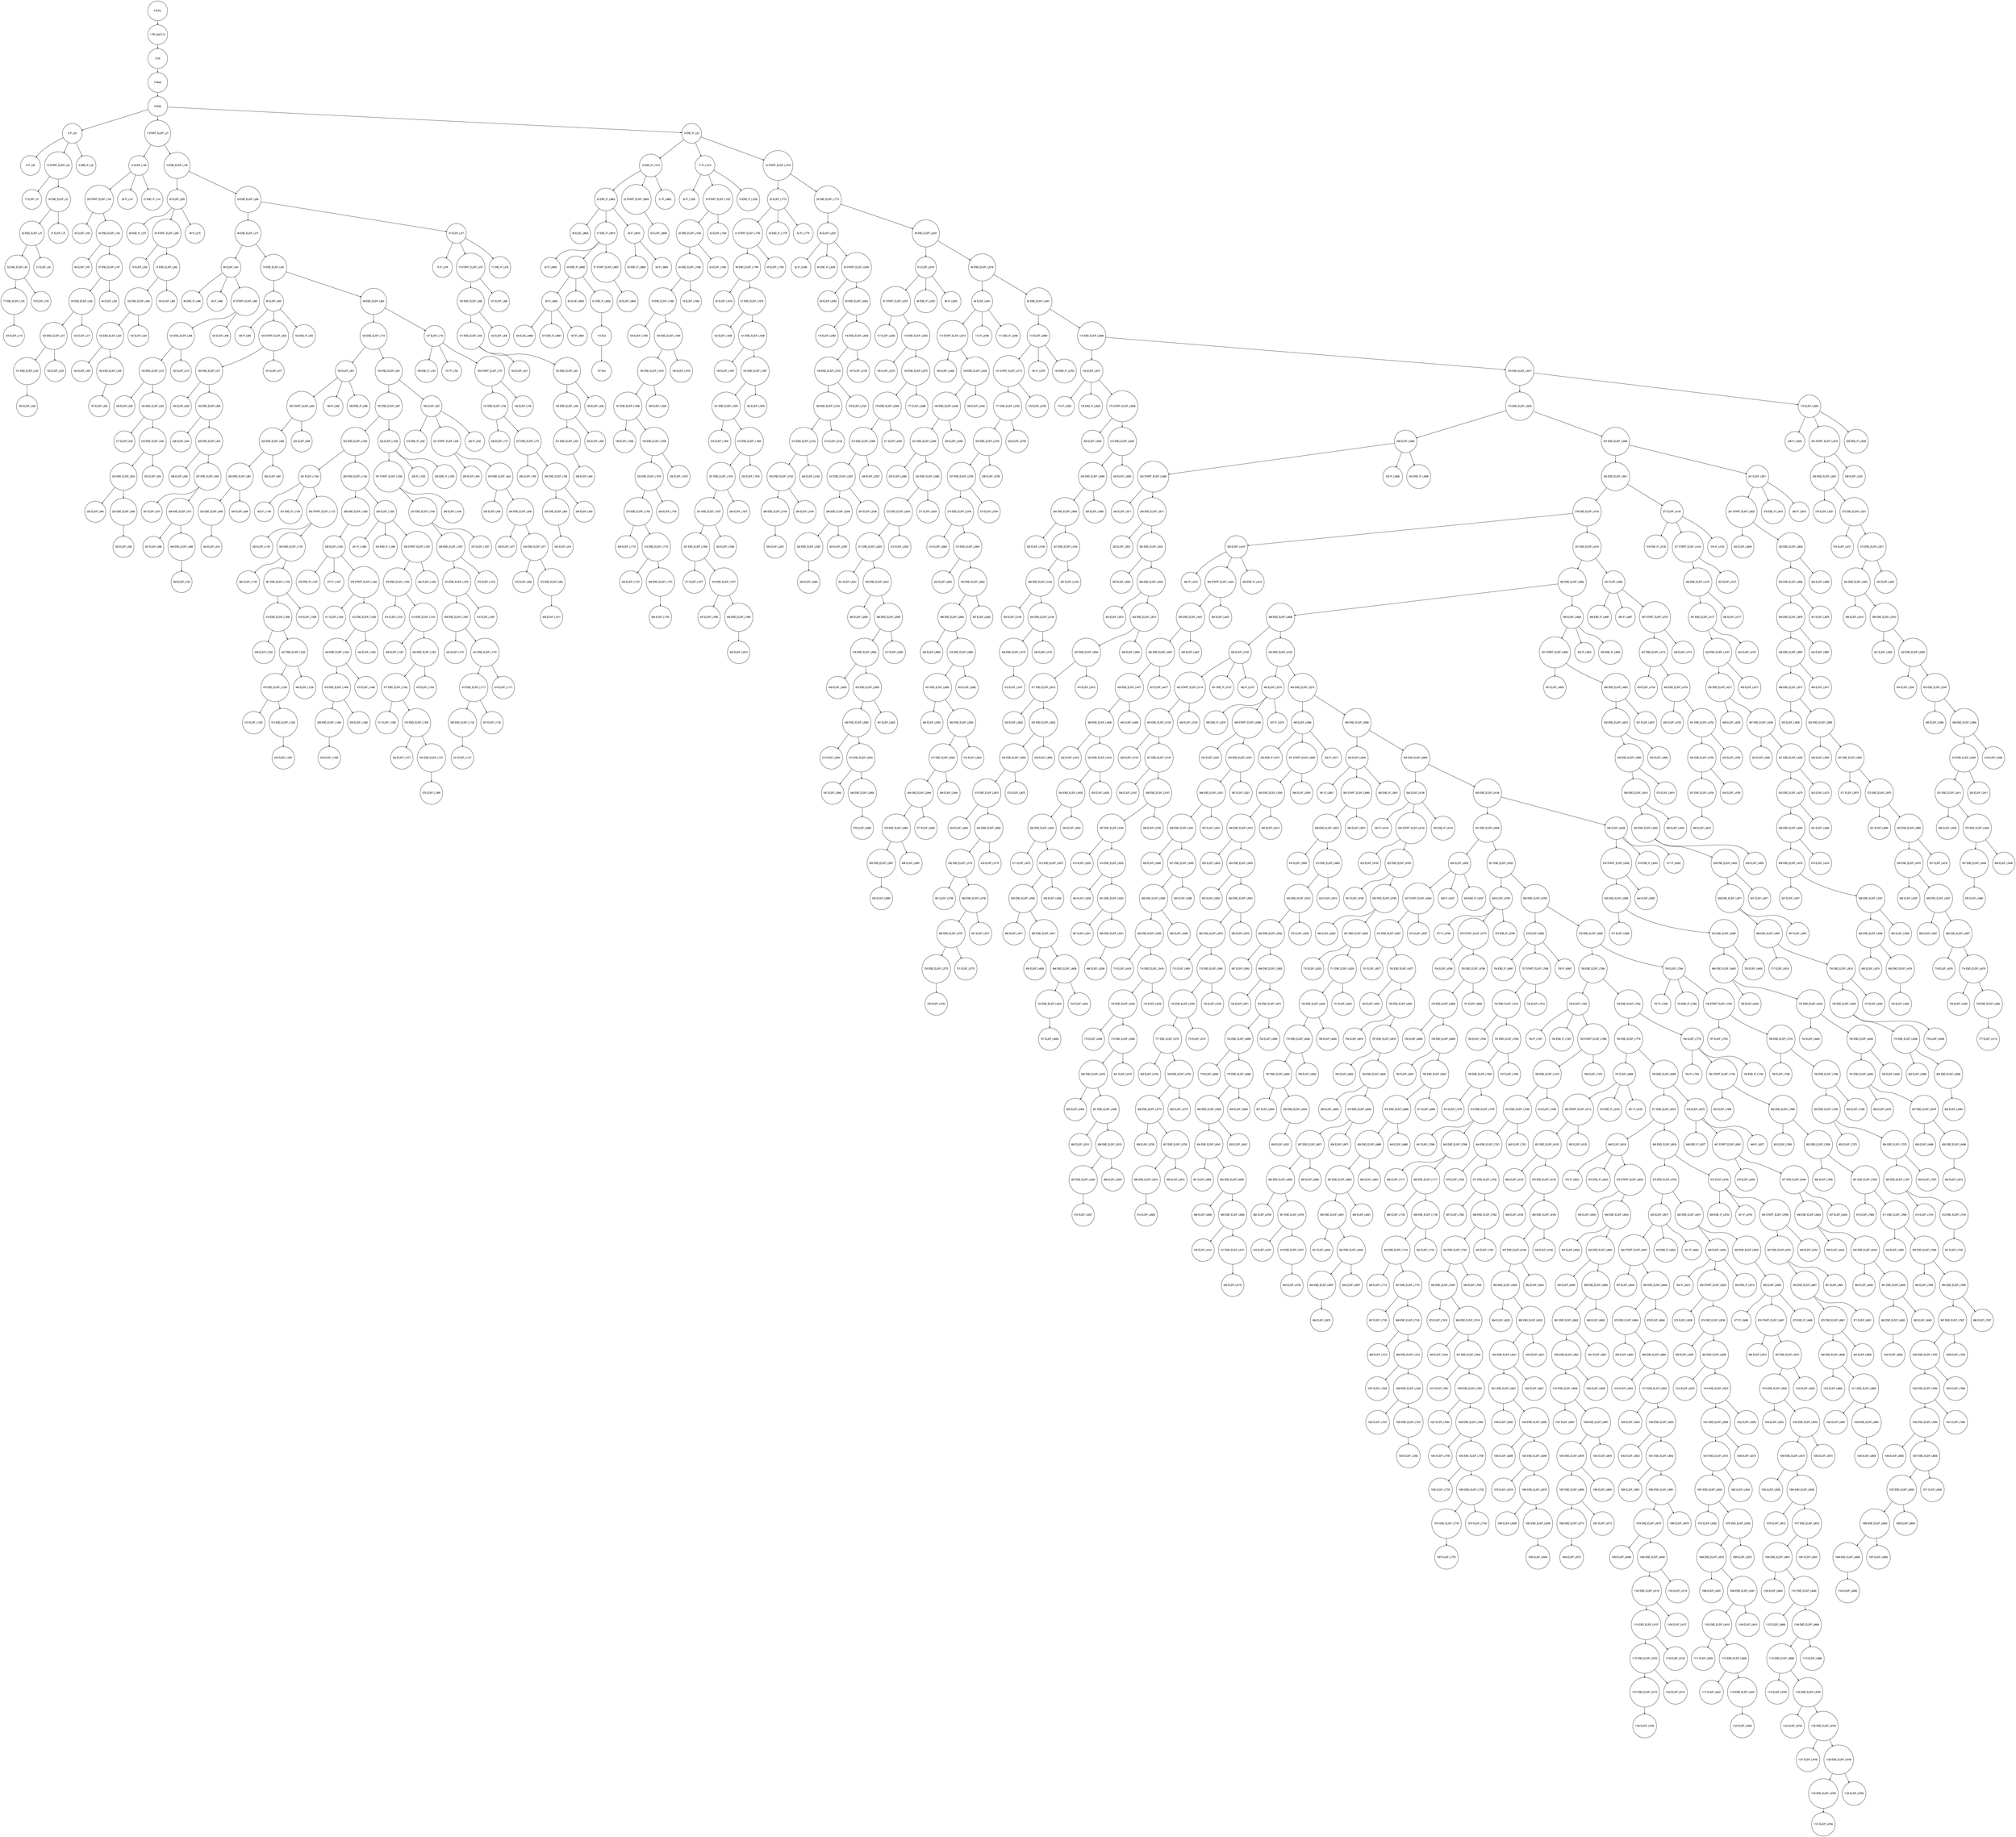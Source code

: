 digraph G {
  ranksep=.25;
  edge [arrowsize=.5]
  node [shape=circle, fontname="ArialNarrow",
        fontsize=12,  height=1.2];
  "830 ELSIF_L5494"; "17 ELSIF_L51"; "903 ELSIF_L8917"; "347 ELSIF_L688"; "569 END_ELSIF_L4915"; "382 ELSIF_L1193"; "451 END_ELSIF_L2882"; "578 END_ELSIF_L2963"; "717 ELSIF_L5010"; "642 END_ELSIF_L5913"; "1002 ELSIF_L8502"; "979 END_ELSIF_L8964"; "307 ELSIF_L673"; "1010 ELSIF_L7661"; "446 ELSIF_L1327"; "697 ELSIF_L5952"; "695 ELSIF_L4628"; "12 END_IF_L1514"; "734 END_ELSIF_L7019"; "802 END_ELSIF_L5475"; "20 IF_L1520"; "760 ELSIF_L7039"; "181 END_ELSIF_L1876"; "286 END_ELSIF_L2348"; "686 END_ELSIF_L4991"; "886 END_ELSIF_L5810"; "250 END_ELSIF_L2163"; "190 START_ELSIF_L849"; "18 START_ELSIF_L1527"; "14 ELSIF_L136"; "704 ELSIF_L6788"; "771 END_ELSIF_L5731"; "146 ELSIF_L2270"; "1130 END_ELSIF_L9766"; "335 ELSIF_L977"; "864 END_ELSIF_L6690"; "1027 ELSIF_L7684"; "576 ELSIF_L2680"; "55 IF_L9835"; "746 END_ELSIF_L5029"; "825 END_ELSIF_L7356"; "295 ELSIF_L956"; "827 ELSIF_L6304"; "677 IF_L6768"; "106 ELSIF_L1599"; "467 ELSIF_L4855"; "331 END_ELSIF_L1958"; "368 END_ELSIF_L3128"; "452 ELSIF_L2882"; "1043 ELSIF_L7265"; "722 ELSIF_L4392"; "661 ELSIF_L3738"; "834 END_ELSIF_L6047"; "701 ELSIF_L6577"; "623 ELSIF_L6165"; "538 ELSIF_L3955"; "108 ELSE_L9862"; "141 START_ELSIF_L2712"; "319 END_IF_L4135"; "235 ELSIF_L2485"; "820 START_ELSIF_L8112"; "367 ELSIF_L3128"; "83 ELSIF_L9842"; "292 ELSIF_L568"; "445 END_ELSIF_L1327"; "524 END_ELSIF_L4769"; "735 ELSIF_L7452"; "442 ELSIF_L1101"; "940 ELSIF_L7889"; "485 ELSIF_L3369"; "1019 END_ELSIF_L8639"; "499 END_IF_L5279"; "362 END_ELSIF_L4682"; "801 ELSIF_L5475"; "488 ELSIF_L4236"; "747 ELSIF_L5029"; "547 ELSIF_L2662"; "587 END_ELSIF_L5185"; "919 ELSIF_L6727"; "591 END_ELSIF_L6338"; "185 ELSIF_L525"; "142 IF_L2703"; "48 END_IF_L270"; "973 ELSIF_L9236"; "571 ELSIF_L3973"; "195 END_ELSIF_L436"; "712 ELSIF_L5691"; "68 ELSIF_L187"; "414 ELSIF_L1312"; "666 ELSIF_L4611"; "568 END_ELSIF_L5321"; "466 END_ELSIF_L4855"; "851 END_ELSIF_L8125"; "309 ELSIF_L1719"; "317 START_ELSIF_L4144"; "989 ELSIF_L7212"; "959 ELSIF_L8583"; "293 END_ELSIF_L568"; "389 ELSIF_L3310"; "848 END_IF_L8377"; "148 END_ELSIF_L2103"; "651 ELSIF_L6185"; "958 END_ELSIF_L8583"; "812 END_ELSIF_L6866"; "553 END_ELSIF_L4273"; "530 END_IF_L5571"; "647 START_ELSIF_L6544"; "910 ELSIF_L7869"; "856 ELSIF_L6321"; "274 END_ELSIF_L2784"; "1047 END_ELSIF_L9315"; "618 START_ELSIF_L6352"; "363 END_ELSIF_L3858"; "753 END_ELSIF_L5990"; "934 ELSIF_L8563"; "113 START_ELSIF_L2413"; "69 ELSIF_L481"; "941 ELSIF_L7435"; "1007 ELSIF_L7228"; "416 END_ELSIF_L1208"; "737 IF_L7289"; "41 START_ELSIF_L1785"; "8 IF_L29"; "826 END_ELSIF_L6304"; "880 ELSIF_L8145"; "140 END_IF_L2703"; "114 ELSIF_L2698"; "70 END_ELSIF_L481"; "34 END_ELSIF_L1540"; "723 END_ELSIF_L4644"; "1115 END_ELSIF_L9153"; "761 END_ELSIF_L7039"; "788 END_ELSIF_L7479"; "242 START_ELSIF_L3498"; "732 END_ELSIF_L6808"; "305 END_ELSIF_L800"; "716 END_ELSIF_L5010"; "1052 ELSIF_L9042"; "565 END_ELSIF_L5593"; "43 END_IF_L1778"; "56 END_IF_L9835"; "514 ELSIF_L2644"; "1084 ELSIF_L8336"; "372 ELSIF_L992"; "320 ELSIF_L4410"; "1031 END_ELSIF_L9296"; "1070 ELSIF_L8318"; "1095 ELSIF_L8354"; "458 END_ELSIF_L4477"; "554 END_ELSIF_L4535"; "781 END_ELSIF_L6460"; "1111 ELSIF_L9429"; "957 ELSIF_L8944"; "463 START_ELSIF_L5116"; "1066 ELSIF_L9061"; "703 END_ELSIF_L6788"; "396 END_IF_L4687"; "1035 ELSIF_L9023"; "715 ELSIF_L5418"; "306 ELSIF_L800"; "772 ELSIF_L5731"; "454 ELSIF_L3347"; "96 END_IF_L486"; "440 ELSIF_L2013"; "706 END_IF_L6997"; "611 ELSIF_L4572"; "981 END_ELSIF_L8602"; "326 ELSIF_L3106"; "1036 END_ELSIF_L9023"; "690 END_ELSIF_L3757"; "720 END_ELSIF_L3775"; "5 IF_L23"; "138 ELSIF_L2426"; "457 ELSIF_L4477"; "349 ELSIF_L1737"; "676 START_ELSIF_L6775"; "247 END_ELSIF_L2327"; "1107 ELSIF_L9669"; "1114 END_ELSIF_L9688"; "35 ELSIF_L9809"; "970 ELSIF_L7618"; "165 ELSIF_L339"; "126 END_ELSIF_L719"; "314 ELSIF_L2804"; "455 END_ELSIF_L4217"; "223 END_ELSIF_L1028"; "431 START_ELSIF_L4842"; "343 ELSIF_L1181"; "432 IF_L4833"; "1090 END_ELSIF_L9631"; "1018 ELSIF_L9003"; "823 ELSIF_L7806"; "839 END_ELSIF_L6885"; "119 ELSIF_L2083"; "669 END_ELSIF_L5932"; "332 ELSIF_L1958"; "302 IF_L1169"; "308 END_ELSIF_L673"; "588 END_ELSIF_L5873"; "786 END_ELSIF_L7059"; "117 ELSIF_L2250"; "100 END_ELSIF_L388"; "1093 ELSIF_L9099"; "1069 END_ELSIF_L8318"; "194 ELSIF_L629"; "803 ELSIF_L5066"; "745 END_ELSIF_L5436"; "26 START_ELSIF_L154"; "932 START_ELSIF_L8931"; "928 ELSIF_L9209"; "1074 END_ELSIF_L7743"; "1078 ELSIF_L9612"; "32 END_ELSIF_L75"; "1121 END_ELSIF_L9172"; "819 END_IF_L8103"; "240 END_ELSIF_L3811"; "575 ELSIF_L1385"; "846 ELSIF_L8518"; "1108 END_ELSIF_L9669"; "999 ELSIF_L8984"; "1091 ELSIF_L9631"; "15 END_ELSIF_L136"; "407 ELSIF_L1995"; "750 ELSIF_L3793"; "616 ELSIF_L5893"; "963 END_ELSIF_L8204"; "423 END_ELSIF_L4197"; "1025 ELSIF_L7247"; "352 ELSIF_L2823"; "449 ELSIF_L2605"; "406 END_ELSIF_L1995"; "361 ELSIF_L4682"; "496 ELSIF_L5566"; "551 END_ELSIF_L3411"; "198 ELSIF_L1658"; "484 ELSIF_L2903"; "955 ELSIF_L9483"; "365 ELSIF_L3553"; "1105 END_ELSIF_L9410"; "1013 ELSIF_L9276"; "19 END_IF_L1520"; "942 ELSIF_L6119"; "284 END_ELSIF_L3089"; "503 ELSIF_L3936"; "899 END_IF_L8754"; "237 END_ELSIF_L2765"; "845 END_ELSIF_L8518"; "420 ELSIF_L2860"; "1100 ELSIF_L9649"; "707 START_ELSIF_L7006"; "924 END_ELSIF_L7581"; "107 END_IF_L9861"; "7 START_ELSIF_L27"; "251 END_ELSIF_L1916"; "943 ELSIF_L6745"; "729 ELSIF_L6597"; "298 END_ELSIF_L1283"; "1079 END_ELSIF_L9079"; "937 END_ELSIF_L8185"; "517 END_ELSIF_L2924"; "787 ELSIF_L7059"; "261 ELSIF_L1164"; "36 ELSE_L9820"; "950 END_ELSIF_L8801"; "330 ELSIF_L2201"; "978 ELSIF_L8964"; "987 END_ELSIF_L7927"; "756 ELSIF_L6616"; "1073 ELSIF_L7743"; "425 END_ELSIF_L4457"; "1087 ELSIF_L7761"; "965 ELSIF_L7908"; "534 ELSIF_L5301"; "316 ELSIF_L3271"; "601 ELSIF_L3995"; "465 ELSIF_L5274"; "278 END_ELSIF_L4130"; "1046 ELSIF_L8900"; "777 ELSIF_L4112"; "875 IF_L8523"; "393 END_ELSIF_L4437"; "658 END_ELSIF_L4971"; "939 END_ELSIF_L7889"; "80 IF_L9852"; "45 ELSIF_L163"; "82 ELSE_L9853"; "450 END_ELSIF_L2605"; "1059 ELSIF_L7725"; "688 ELSIF_L4057"; "105 END_ELSIF_L1599"; "887 END_ELSIF_L5529"; "632 END_ELSIF_L3716"; "1067 END_ELSIF_L8695"; "680 ELSIF_L6205"; "131 END_ELSIF_L400"; "266 ELSIF_L659"; "1072 END_ELSIF_L8025"; "508 END_ELSIF_L1482"; "245 END_ELSIF_L3069"; "226 ELSIF_L770"; "473 END_ELSIF_L1117"; "625 ELSIF_L5633"; "1122 ELSIF_L9172"; "637 ELSIF_L4337"; "1049 END_ELSIF_L9573"; "193 END_ELSIF_L629"; "893 END_ELSIF_L6921"; "596 END_ELSIF_L5613"; "1094 ELSIF_L8731"; "183 ELSIF_L248"; "426 ELSIF_L4457"; "128 IF_L605"; "102 END_ELSIF_L309"; "95 IF_L486"; "59 END_IF_L9829"; "796 ELSIF_L7336"; "476 END_ELSIF_L1468"; "512 ELSIF_L1252"; "384 ELSIF_L1755"; "1110 END_ELSIF_L9137"; "123 END_ELSIF_L217"; "731 ELSIF_L6808"; "860 ELSIF_L5510"; "667 ELSIF_L5241"; "328 END_ELSIF_L2367"; "992 END_ELSIF_L8838"; "379 END_ELSIF_L1300"; "224 END_ELSIF_L858"; "213 END_ELSIF_L2142"; "598 END_ELSIF_L5341"; "841 ELSIF_L7098"; "163 ELSIF_L421"; "817 END_ELSIF_L8372"; "818 ELSIF_L8372"; "30 ELSIF_L265"; "782 ELSIF_L6635"; "124 END_ELSIF_L498"; "546 END_ELSIF_L2662"; "206 IF_L3209"; "388 END_ELSIF_L2842"; "228 ELSIF_L644"; "203 END_ELSIF_L2745"; "759 ELSIF_L6828"; "282 ELSIF_L3511"; "564 ELSIF_L6138"; "888 ELSIF_L5529"; "905 ELSIF_L8543"; "964 END_ELSIF_L7908"; "81 END_IF_L9852"; "1082 END_ELSIF_L8713"; "1123 ELSIF_L9465"; "640 ELSIF_L5222"; "699 END_ELSIF_L6405"; "1061 END_ELSIF_L9334"; "678 ELSIF_L6992"; "37 END_IF_L9819"; "561 IF_L5851"; "443 END_ELSIF_L1453"; "948 END_ELSIF_L7600"; "853 ELSIF_L7826"; "946 ELSIF_L7174"; "562 START_ELSIF_L5860"; "52 END_ELSIF_L90"; "482 END_ELSIF_L2625"; "67 END_ELSIF_L187"; "1117 ELSIF_L9447"; "708 END_ELSIF_L7284"; "151 END_ELSIF_L233"; "696 ELSIF_L5256"; "120 ELSIF_L1838"; "234 END_ELSIF_L2485"; "1096 END_ELSIF_L8062"; "354 END_ELSIF_L3291"; "653 ELSIF_L5653"; "429 ELSIF_L5102"; "1051 END_ELSIF_L9042"; "730 END_ELSIF_L6597"; "509 ELSIF_L1482"; "567 ELSIF_L5321"; "882 ELSIF_L7848"; "689 END_ELSIF_L4057"; "600 END_ELSIF_L4934"; "751 ELSIF_L4663"; "303 END_ELSIF_L896"; "1092 END_ELSIF_L9099"; "972 END_ELSIF_L8821"; "867 END_ELSIF_L6903"; "171 END_ELSIF_L2725"; "121 END_ELSIF_L1838"; "754 ELSIF_L6440"; "1116 ELSIF_L9153"; "112 IF_L2406"; "736 END_ELSIF_L7452"; "23 END_IF_L9802"; "744 ELSIF_L5436"; "329 ELSIF_L2367"; "342 END_ELSIF_L1181"; "493 END_ELSIF_L5129"; "533 END_ELSIF_L5301"; "599 ELSIF_L4934"; "951 ELSIF_L8801"; "260 END_ELSIF_L1164"; "11 IF_L1514"; "847 START_ELSIF_L8391"; "783 END_ELSIF_L6635"; "996 ELSIF_L9510"; "1028 END_ELSIF_L7684"; "1009 END_ELSIF_L7661"; "214 ELSIF_L2142"; "99 ELSIF_L600"; "656 END_ELSIF_L5380"; "997 END_ELSIF_L9510"; "366 END_ELSIF_L3553"; "832 ELSIF_L5084"; "93 END_ELSIF_L202"; "789 ELSIF_L7479"; "471 END_ELSIF_L3613"; "655 ELSIF_L5380"; "1106 ELSIF_L9410"; "494 ELSIF_L5129"; "135 END_ELSIF_L1618"; "355 ELSIF_L3291"; "470 ELSIF_L3613"; "28 IF_L141"; "643 ELSIF_L5913"; "376 END_IF_L1407"; "671 ELSIF_L6385"; "219 END_IF_L932"; "1000 END_ELSIF_L8621"; "603 ELSIF_L3693"; "728 ELSIF_L6423"; "607 END_ELSIF_L3448"; "1042 END_ELSIF_L7984"; "874 END_IF_L8523"; "212 END_ELSIF_L2305"; "318 IF_L4135"; "57 START_ELSIF_L9837"; "883 END_ELSIF_L7397"; "254 END_ELSIF_L554"; "297 END_ELSIF_L1045"; "164 END_ELSIF_L339"; "668 END_ELSIF_L5241"; "313 END_ELSIF_L2804"; "559 ELSIF_L5167"; "563 END_ELSIF_L6138"; "784 ELSIF_L6847"; "265 ELSIF_L785"; "916 ELSIF_L6101"; "256 ELSIF_L944"; "411 ELSIF_L1429"; "921 ELSIF_L6940"; "897 ELSIF_L7562"; "908 ELSIF_L8165"; "433 END_IF_L4833"; "763 IF_L7457"; "901 IF_L8754"; "837 END_ELSIF_L6671"; "1065 END_ELSIF_L9061"; "385 ELSIF_L2563"; "236 ELSIF_L2765"; "395 IF_L4687"; "966 ELSIF_L6973"; "549 END_ELSIF_L2944"; "325 ELSIF_L3531"; "288 END_ELSIF_L2184"; "94 ELSIF_L202"; "409 END_ELSIF_L1087"; "208 ELSIF_L3484"; "504 ELSIF_L3632"; "608 ELSIF_L3448"; "50 START_ELSIF_L283"; "79 END_ELSIF_L1580"; "645 END_ELSIF_L6365"; "398 END_ELSIF_L4828"; "173 END_ELSIF_L3204"; "1060 END_ELSIF_L7725"; "693 ELSIF_L4374"; "947 END_ELSIF_L7174"; "257 START_ELSIF_L1036"; "472 ELSIF_L3187"; "993 ELSIF_L8838"; "31 ELSIF_L75"; "139 END_ELSIF_L2426"; "511 ELSIF_L1356"; "684 END_ELSIF_L5399"; "341 IF_L1288"; "116 END_ELSIF_L2250"; "182 ELSIF_L1876"; "340 END_IF_L1288"; "216 ELSIF_L1894"; "913 ELSIF_L7416"; "537 END_ELSIF_L3955"; "954 IF_L9214"; "791 ELSIF_L8098"; "898 END_ELSIF_L7562"; "833 ELSIF_L6047"; "828 END_ELSIF_L5773"; "852 END_ELSIF_L7826"; "691 ELSIF_L3757"; "949 ELSIF_L7600"; "154 END_ELSIF_L510"; "672 END_ELSIF_L6385"; "520 ELSIF_L4255"; "1127 ELSIF_L9748"; "311 END_ELSIF_L2523"; "474 ELSIF_L1117"; "156 ELSIF_L831"; "22 START_ELSIF_L9804"; "336 END_ELSIF_L1057"; "435 END_ELSIF_L3897"; "267 END_ELSIF_L659"; "72 IF_L376"; "258 IF_L1033"; "408 ELSIF_L1011"; "765 END_ELSIF_L7779"; "995 ELSIF_L9256"; "923 END_ELSIF_L7154"; "805 END_ELSIF_L6028"; "580 ELSIF_L3430"; "231 END_ELSIF_L450"; "702 END_ELSIF_L6577"; "421 ELSIF_L3329"; "1086 END_ELSIF_L8044"; "838 ELSIF_L6671"; "1085 ELSIF_L8044"; "983 END_ELSIF_L8483"; "1014 END_ELSIF_L9276"; "391 END_ELSIF_L4177"; "620 ELSIF_L6532"; "441 END_ELSIF_L1101"; "61 ELSIF_L2218"; "977 IF_L9488"; "733 ELSIF_L7019"; "334 END_ELSIF_L977"; "272 END_ELSIF_L2504"; "464 END_ELSIF_L5274"; "89 ELSIF_L2063"; "1083 END_ELSIF_L8336"; "180 END_ELSIF_L2120"; "859 END_ELSIF_L5510"; "915 ELSIF_L5547"; "281 START_ELSIF_L3825"; "51 ELSIF_L90"; "809 ELSIF_L6653"; "29 END_ELSIF_L265"; "748 ELSIF_L4094"; "889 ELSIF_L6082"; "930 END_IF_L8922"; "1003 END_ELSIF_L8241"; "574 END_ELSIF_L3672"; "1048 ELSIF_L9315"; "1058 ELSIF_L8005"; "383 ELSIF_L702"; "931 IF_L8922"; "1124 ELSIF_L9729"; "516 ELSIF_L2924"; "459 ELSIF_L4734"; "461 END_IF_L5107"; "710 ELSIF_L6223"; "984 ELSIF_L8223"; "1071 ELSIF_L8025"; "976 START_ELSIF_L9497"; "289 ELSIF_L2184"; "211 ELSIF_L2305"; "225 ELSIF_L858"; "321 END_ELSIF_L4410"; "1001 ELSIF_L8621"; "1063 ELSIF_L9593"; "911 END_ELSIF_L7869"; "1075 ELSIF_L9352"; "263 END_ELSIF_L881"; "243 IF_L3489"; "873 END_ELSIF_L8749"; "673 END_ELSIF_L6557"; "1097 ELSIF_L8062"; "202 ELSIF_L2745"; "622 END_ELSIF_L6165"; "1118 END_ELSIF_L9447"; "944 END_ELSIF_L6957"; "448 ELSIF_L1222"; "1029 ELSIF_L8881"; "868 ELSIF_L7117"; "369 ELSIF_L2384"; "144 ELSIF_L3017"; "259 END_IF_L1033"; "277 ELSIF_L4130"; "589 ELSIF_L5873"; "312 ELSIF_L2523"; "324 END_ELSIF_L3531"; "740 END_ELSIF_L6240"; "1020 ELSIF_L8639"; "204 START_ELSIF_L3218"; "438 END_ELSIF_L3170"; "346 END_ELSIF_L688"; "444 ELSIF_L1453"; "419 END_ELSIF_L2860"; "506 END_ELSIF_L1132"; "227 END_ELSIF_L770"; "132 ELSIF_L400"; "66 END_ELSIF_L1798"; "593 IF_L6143"; "248 ELSIF_L2327"; "104 ELSIF_L119"; "962 ELSIF_L8204"; "1015 END_ELSIF_L9530"; "279 END_IF_L3816"; "960 ELSIF_L8459"; "573 ELSIF_L3672"; "13 START_ELSIF_L1518"; "73 START_ELSIF_L379"; "1062 ELSIF_L9334"; "595 ELSIF_L5613"; "87 START_ELSIF_L2237"; "217 ELSIF_L540"; "115 END_ELSIF_L2698"; "800 ELSIF_L5752"; "222 ELSIF_L1028"; "536 END_ELSIF_L4895"; "397 START_ELSIF_L4701"; "25 ELSIF_L1773"; "548 ELSIF_L2944"; "74 ELSIF_L292"; "270 END_ELSIF_L1700"; "413 END_ELSIF_L1312"; "1054 END_ELSIF_L8676"; "665 END_ELSIF_L4611"; "804 END_ELSIF_L5066"; "917 END_ELSIF_L6101"; "1005 END_ELSIF_L7945"; "831 END_ELSIF_L5494"; "147 ELSIF_L2103"; "682 END_ELSIF_L5672"; "169 END_ELSIF_L2446"; "152 ELSIF_L233"; "811 ELSIF_L6866"; "10 START_ELSIF_L42"; "54 END_ELSIF_L1560"; "844 END_ELSIF_L7521"; "582 END_ELSIF_L4295"; "338 ELSIF_L1402"; "239 END_ELSIF_L3231"; "283 END_ELSIF_L3511"; "550 ELSIF_L3411"; "392 ELSIF_L4177"; "492 ELSIF_L4752"; "40 ELSIF_L2031"; "4 Body"; "1037 ELSIF_L8657"; "460 END_ELSIF_L4734"; "1056 ELSIF_L8299"; "755 END_ELSIF_L6440"; "869 END_ELSIF_L7117"; "1068 ELSIF_L8695"; "301 END_IF_L1169"; "836 ELSIF_L6498"; "33 ELSIF_L1540"; "1088 END_ELSIF_L9372"; "775 END_ELSIF_L5048"; "238 ELSIF_L3231"; "592 START_ELSIF_L6152"; "679 END_ELSIF_L6992"; "895 ELSIF_L7136"; "884 ELSIF_L7397"; "861 ELSIF_L6066"; "1125 END_ELSIF_L9729"; "453 END_ELSIF_L3347"; "885 ELSIF_L5810"; "201 END_ELSIF_L2466"; "1098 ELSIF_L9391"; "386 END_ELSIF_L2563"; "110 End"; "60 END_ELSIF_L2218"; "855 ELSIF_L7373"; "291 END_ELSIF_L1937"; "1034 ELSIF_L9552"; "345 ELSIF_L814"; "486 END_ELSIF_L3369"; "1012 ELSIF_L8862"; "896 END_ELSIF_L7136"; "714 END_ELSIF_L5418"; "698 END_ELSIF_L5952"; "290 ELSIF_L1937"; "982 ELSIF_L8483"; "418 END_ELSIF_L2584"; "111 END_IF_L2406"; "741 ELSIF_L6240"; "276 ELSIF_L3251"; "764 END_IF_L7457"; "294 END_ELSIF_L956"; "205 END_IF_L3209"; "498 START_ELSIF_L5288"; "1076 END_ELSIF_L9352"; "961 END_ELSIF_L8459"; "829 ELSIF_L5773"; "652 END_ELSIF_L6185"; "1030 END_ELSIF_L8881"; "742 END_ELSIF_L5709"; "475 ELSIF_L1468"; "909 END_ELSIF_L8165"; "739 END_IF_L7289"; "558 END_ELSIF_L5167"; "854 END_ELSIF_L7373"; "1112 END_ELSIF_L9429"; "262 ELSIF_L881"; "687 ELSIF_L4991"; "700 ELSIF_L6405"; "936 ELSIF_L8442"; "337 ELSIF_L1057"; "849 IF_L8377"; "412 END_ELSIF_L1429"; "1055 END_ELSIF_L8299"; "348 END_ELSIF_L1737"; "296 ELSIF_L1045"; "218 END_ELSIF_L540"; "1102 END_ELSIF_L9118"; "555 ELSIF_L4535"; "179 ELSIF_L2120"; "6 END_IF_L23"; "925 ELSIF_L7581"; "878 ELSIF_L8404"; "21 IF_L9802"; "1039 ELSIF_L8280"; "870 ELSIF_L7542"; "62 IF_L2036"; "619 END_IF_L6343"; "902 END_ELSIF_L8917"; "78 ELSIF_L1580"; "287 ELSIF_L2348"; "172 ELSIF_L3204"; "377 IF_L1407"; "648 IF_L6537"; "621 END_ELSIF_L6532"; "634 ELSIF_L2999"; "892 ELSIF_L6709"; "174 IF_L3022"; "167 END_ELSIF_L1636"; "577 ELSIF_L2963"; "900 START_ELSIF_L8768"; "280 IF_L3816"; "526 ELSIF_L5149"; "767 ELSIF_L7316"; "197 ELSIF_L354"; "86 END_IF_L2223"; "27 END_IF_L141"; "617 IF_L6343"; "531 START_ELSIF_L5580"; "626 ELSIF_L5360"; "491 END_ELSIF_L4752"; "64 END_IF_L2036"; "1023 END_ELSIF_L7965"; "187 END_ELSIF_L927"; "489 END_ELSIF_L4496"; "980 ELSIF_L8602"; "356 END_ELSIF_L4157"; "971 ELSIF_L8821"; "858 ELSIF_L5792"; "241 ELSIF_L3811"; "515 END_ELSIF_L2644"; "145 END_ELSIF_L2270"; "1004 ELSIF_L8241"; "273 ELSIF_L2784"; "495 END_ELSIF_L5566"; "824 ELSIF_L7356"; "417 ELSIF_L2584"; "92 ELSIF_L1818"; "612 END_ELSIF_L4572"; "654 END_ELSIF_L5653"; "843 ELSIF_L7521"; "400 END_ELSIF_L3878"; "778 ELSIF_L6008"; "153 ELSIF_L510"; "253 ELSIF_L554"; "920 END_ELSIF_L6940"; "1077 END_ELSIF_L9612"; "1006 ELSIF_L7945"; "662 END_ELSIF_L3738"; "3 Read"; "664 END_ELSIF_L4356"; "502 END_ELSIF_L3936"; "88 IF_L2223"; "244 END_IF_L3489"; "636 END_ELSIF_L4337"; "285 ELSIF_L3089"; "572 END_ELSIF_L3973"; "129 START_ELSIF_L608"; "427 END_ELSIF_L4714"; "428 ELSIF_L4714"; "624 END_ELSIF_L5633"; "560 END_IF_L5851"; "1053 ELSIF_L8676"; "221 START_ELSIF_L935"; "264 END_ELSIF_L785"; "615 END_ELSIF_L5893"; "422 END_ELSIF_L3329"; "779 END_ELSIF_L6008"; "1129 ELSIF_L9766"; "405 ELSIF_L3149"; "605 END_ELSIF_L2981"; "357 ELSIF_L4157"; "0 Entry"; "39 END_ELSIF_L2031"; "1021 END_ELSIF_L8261"; "718 ELSIF_L4076"; "879 END_ELSIF_L8145"; "797 END_ELSIF_L6283"; "434 ELSIF_L3897"; "127 ELSIF_L719"; "46 END_ELSIF_L371"; "255 END_ELSIF_L944"; "71 END_IF_L376"; "727 END_ELSIF_L6423"; "1033 END_ELSIF_L9552"; "374 END_ELSIF_L1072"; "757 END_ELSIF_L6616"; "719 END_ELSIF_L4076"; "1131 ELSIF_L9784"; "462 IF_L5107"; "956 END_ELSIF_L8944"; "158 END_IF_L724"; "351 ELSIF_L2541"; "500 END_ELSIF_L4875"; "1081 ELSIF_L8713"; "927 END_ELSIF_L8781"; "519 END_ELSIF_L3390"; "609 END_ELSIF_L4316"; "749 END_ELSIF_L4094"; "933 END_ELSIF_L8563"; "808 ELSIF_L6479"; "122 ELSIF_L217"; "91 END_ELSIF_L1818"; "793 IF_L7784"; "994 END_ELSIF_L9256"; "1057 END_ELSIF_L8005"; "118 END_ELSIF_L2083"; "209 ELSIF_L3049"; "770 END_ELSIF_L6262"; "1119 ELSIF_L9709"; "53 ELSIF_L1560"; "1011 END_ELSIF_L8862"; "798 ELSIF_L6283"; "1103 ELSIF_L9118"; "375 ELSIF_L1072"; "381 END_ELSIF_L1193"; "387 ELSIF_L2842"; "157 IF_L724"; "149 ELSIF_L1857"; "90 END_ELSIF_L2063"; "998 END_ELSIF_L8984"; "501 ELSIF_L4875"; "792 START_ELSIF_L7793"; "1008 END_ELSIF_L7228"; "602 END_ELSIF_L3995"; "813 ELSIF_L7078"; "9 END_IF_L29"; "507 ELSIF_L1132"; "773 ELSIF_L5456"; "437 END_ELSIF_L3594"; "762 START_ELSIF_L7466"; "1109 ELSIF_L9137"; "505 END_ELSIF_L3632"; "952 START_ELSIF_L9223"; "403 ELSIF_L3574"; "75 END_ELSIF_L292"; "799 END_ELSIF_L5752"; "906 END_ELSIF_L8424"; "189 IF_L836"; "738 START_ELSIF_L7303"; "938 ELSIF_L8185"; "125 ELSIF_L498"; "439 ELSIF_L3170"; "566 ELSIF_L5593"; "371 ELSIF_L1977"; "876 START_ELSIF_L8530"; "674 ELSIF_L6557"; "166 ELSIF_L1636"; "136 ELSIF_L1618"; "1044 ELSIF_L7706"; "220 IF_L932"; "479 END_ELSIF_L1236"; "84 ELSIF_L2401"; "877 END_ELSIF_L8404"; "986 ELSIF_L7927"; "130 END_IF_L605"; "162 END_ELSIF_L421"; "1120 END_ELSIF_L9709"; "399 ELSIF_L4828"; "178 END_ELSIF_L2288"; "821 IF_L8103"; "660 ELSIF_L4037"; "780 ELSIF_L6460"; "360 IF_L4415"; "159 START_ELSIF_L737"; "176 END_IF_L3022"; "353 END_ELSIF_L2823"; "857 END_ELSIF_L5792"; "483 END_ELSIF_L2903"; "1038 END_ELSIF_L8657"; "42 IF_L1778"; "581 ELSIF_L4295"; "881 END_ELSIF_L7848"; "795 END_ELSIF_L7336"; "646 END_IF_L6537"; "871 END_ELSIF_L7542"; "404 END_ELSIF_L3149"; "822 END_ELSIF_L7806"; "339 START_ELSIF_L1291"; "522 ELSIF_L4516"; "912 END_ELSIF_L7416"; "252 ELSIF_L1916"; "380 ELSIF_L1300"; "815 END_ELSIF_L7499"; "207 END_ELSIF_L3484"; "862 END_ELSIF_L6066"; "743 ELSIF_L5709"; "1040 END_ELSIF_L8280"; "713 END_ELSIF_L5691"; "985 END_ELSIF_L8223"; "604 END_ELSIF_L3693"; "150 END_ELSIF_L1857"; "639 END_ELSIF_L4592"; "103 ELSIF_L309"; "724 ELSIF_L4644"; "907 ELSIF_L8424"; "304 ELSIF_L896"; "579 END_ELSIF_L3430"; "627 END_ELSIF_L5360"; "705 IF_L6997"; "170 ELSIF_L2725"; "726 ELSIF_L5971"; "196 ELSIF_L436"; "606 ELSIF_L2981"; "594 END_IF_L6143"; "44 END_ELSIF_L163"; "85 END_ELSIF_L2401"; "333 ELSIF_L583"; "590 ELSIF_L6338"; "49 IF_L270"; "513 END_ELSIF_L1252"; "246 ELSIF_L3069"; "866 ELSIF_L6903"; "1026 END_ELSIF_L7247"; "552 ELSIF_L4273"; "215 END_ELSIF_L1894"; "545 ELSIF_L1267"; "557 END_ELSIF_L4793"; "685 ELSIF_L5399"; "541 ELSIF_L1147"; "1099 END_ELSIF_L9391"; "186 ELSIF_L927"; "540 END_ELSIF_L3650"; "77 END_ELSIF_L105"; "47 ELSIF_L371"; "663 ELSIF_L4356"; "863 ELSIF_L6515"; "1113 ELSIF_L9688"; "1126 ELSIF_L9190"; "953 END_IF_L9214"; "436 ELSIF_L3594"; "630 END_ELSIF_L4016"; "969 END_ELSIF_L7618"; "543 ELSIF_L1371"; "990 ELSIF_L7640"; "468 END_ELSIF_L3917"; "16 END_ELSIF_L51"; "1064 END_ELSIF_L9593"; "814 END_ELSIF_L7078"; "275 END_ELSIF_L3251"; "790 END_ELSIF_L8098"; "528 ELSIF_L5846"; "794 END_IF_L7784"; "628 END_ELSIF_L4953"; "424 ELSIF_L4197"; "539 ELSIF_L3650"; "974 END_ELSIF_L9236"; "1128 END_ELSIF_L9748"; "378 START_ELSIF_L1420"; "807 END_ELSIF_L6479"; "914 ELSIF_L5828"; "840 ELSIF_L6885"; "456 ELSIF_L4217"; "510 END_ELSIF_L1356"; "299 ELSIF_L1283"; "497 IF_L5279"; "988 END_ELSIF_L7212"; "776 ELSIF_L5048"; "370 END_ELSIF_L1977"; "155 END_ELSIF_L831"; "597 ELSIF_L5341"; "659 END_ELSIF_L4037"; "160 END_ELSIF_L617"; "631 ELSIF_L4016"; "865 ELSIF_L6690"; "76 ELSIF_L105"; "200 ELSIF_L2466"; "657 ELSIF_L4971"; "38 IF_L9819"; "1022 ELSIF_L8261"; "774 END_ELSIF_L5456"; "681 END_ELSIF_L6205"; "1024 ELSIF_L7965"; "926 ELSIF_L8781"; "521 END_ELSIF_L4255"; "529 END_ELSIF_L5846"; "633 ELSIF_L3716"; "359 START_ELSIF_L4424"; "975 END_IF_L9488"; "518 ELSIF_L3390"; "1017 END_ELSIF_L9003"; "570 ELSIF_L4915"; "315 END_ELSIF_L3271"; "1101 END_ELSIF_L9649"; "785 END_ELSIF_L6847"; "894 ELSIF_L6921"; "806 ELSIF_L6028"; "891 END_ELSIF_L6709"; "401 ELSIF_L3878"; "65 ELSIF_L1798"; "523 END_ELSIF_L4516"; "945 ELSIF_L6957"; "168 ELSIF_L2446"; "101 ELSIF_L388"; "629 ELSIF_L4953"; "310 END_ELSIF_L1719"; "344 ELSIF_L910"; "233 END_ELSIF_L1679"; "890 END_ELSIF_L6082"; "904 END_ELSIF_L8543"; "694 END_ELSIF_L4628"; "98 END_ELSIF_L600"; "2 Init"; "232 ELSIF_L1679"; "967 ELSIF_L7193"; "230 ELSIF_L450"; "935 END_ELSIF_L8442"; "109 IF_L9861"; "175 START_ELSIF_L3036"; "373 END_ELSIF_L992"; "469 ELSIF_L3917"; "63 START_ELSIF_L2050"; "613 ELSIF_L5202"; "402 END_ELSIF_L3574"; "134 END_ELSIF_L324"; "350 END_ELSIF_L2541"; "968 END_ELSIF_L7193"; "766 ELSIF_L7779"; "358 END_IF_L4415"; "249 ELSIF_L2163"; "583 END_ELSIF_L4554"; "269 ELSIF_L1700"; "850 ELSIF_L8125"; "177 ELSIF_L2288"; "692 END_ELSIF_L4374"; "477 END_ELSIF_L1342"; "24 END_ELSIF_L1773"; "638 ELSIF_L4592"; "300 START_ELSIF_L1172"; "480 ELSIF_L1236"; "478 ELSIF_L1342"; "641 END_ELSIF_L5222"; "191 END_ELSIF_L746"; "394 ELSIF_L4437"; "584 ELSIF_L4554"; "525 ELSIF_L4769"; "490 ELSIF_L4496"; "918 END_ELSIF_L6727"; "161 ELSIF_L617"; "137 Exit"; "1016 ELSIF_L9530"; "229 END_ELSIF_L644"; "430 END_ELSIF_L5102"; "184 END_ELSIF_L525"; "192 ELSIF_L746"; "1104 ELSIF_L8080"; "58 IF_L9829"; "768 END_ELSIF_L7316"; "929 END_ELSIF_L9209"; "1080 ELSIF_L9079"; "535 ELSIF_L4895"; "810 END_ELSIF_L6653"; "143 END_ELSIF_L3017"; "769 ELSIF_L6262"; "390 END_ELSIF_L3310"; "532 IF_L5571"; "410 ELSIF_L1087"; "487 END_ELSIF_L4236"; "1041 ELSIF_L7984"; "544 END_ELSIF_L1371"; "675 END_IF_L6768"; "481 ELSIF_L2625"; "683 ELSIF_L5672"; "816 ELSIF_L7499"; "670 ELSIF_L5932"; "1089 ELSIF_L9372"; "97 START_ELSIF_L489"; "711 END_ELSIF_L6223"; "1 FB_G4LTL10"; "872 ELSIF_L8749"; "1045 END_ELSIF_L7706"; "271 ELSIF_L2504"; "322 ELSIF_L3838"; "835 END_ELSIF_L6498"; "268 ELSIF_L464"; "556 ELSIF_L4793"; "585 ELSIF_L4812"; "586 ELSIF_L5185"; "644 ELSIF_L6365"; "415 ELSIF_L1208"; "758 END_ELSIF_L6828"; "922 ELSIF_L7154"; "721 ELSIF_L3775"; "327 END_ELSIF_L3106"; "188 END_IF_L836"; "709 ELSIF_L7284"; "649 ELSIF_L6763"; "725 END_ELSIF_L5971"; "210 END_ELSIF_L3049"; "199 END_ELSIF_L1658"; "752 ELSIF_L5990"; "364 ELSIF_L3858"; "614 END_ELSIF_L5202"; "133 ELSIF_L324"; "527 END_ELSIF_L5149"; "323 END_ELSIF_L3838"; "991 END_ELSIF_L7640"; "842 END_ELSIF_L7098"; "635 ELSIF_L3466"; "1032 ELSIF_L9296"; "1050 ELSIF_L9573"; "650 END_ELSIF_L6763"; "447 END_ELSIF_L1222"; "610 ELSIF_L4316"; "542 ELSIF_L1498"; 
  "1030 END_ELSIF_L8881" -> "1046 ELSIF_L8900";
  "781 END_ELSIF_L6460" -> "807 END_ELSIF_L6479";
  "781 END_ELSIF_L6460" -> "808 ELSIF_L6479";
  "711 END_ELSIF_L6223" -> "740 END_ELSIF_L6240";
  "711 END_ELSIF_L6223" -> "741 ELSIF_L6240";
  "877 END_ELSIF_L8404" -> "906 END_ELSIF_L8424";
  "877 END_ELSIF_L8404" -> "907 ELSIF_L8424";
  "768 END_ELSIF_L7316" -> "795 END_ELSIF_L7336";
  "768 END_ELSIF_L7316" -> "796 ELSIF_L7336";
  "864 END_ELSIF_L6690" -> "891 END_ELSIF_L6709";
  "864 END_ELSIF_L6690" -> "892 ELSIF_L6709";
  "627 END_ELSIF_L5360" -> "655 ELSIF_L5380";
  "627 END_ELSIF_L5360" -> "656 END_ELSIF_L5380";
  "871 END_ELSIF_L7542" -> "897 ELSIF_L7562";
  "871 END_ELSIF_L7542" -> "898 END_ELSIF_L7562";
  "553 END_ELSIF_L4273" -> "581 ELSIF_L4295";
  "553 END_ELSIF_L4273" -> "582 END_ELSIF_L4295";
  "903 ELSIF_L8917" -> "930 END_IF_L8922";
  "903 ELSIF_L8917" -> "931 IF_L8922";
  "903 ELSIF_L8917" -> "932 START_ELSIF_L8931";
  "659 END_ELSIF_L4037" -> "688 ELSIF_L4057";
  "659 END_ELSIF_L4037" -> "689 END_ELSIF_L4057";
  "1125 END_ELSIF_L9729" -> "1127 ELSIF_L9748";
  "1125 END_ELSIF_L9729" -> "1128 END_ELSIF_L9748";
  "493 END_ELSIF_L5129" -> "526 ELSIF_L5149";
  "493 END_ELSIF_L5129" -> "527 END_ELSIF_L5149";
  "1019 END_ELSIF_L8639" -> "1037 ELSIF_L8657";
  "1019 END_ELSIF_L8639" -> "1038 END_ELSIF_L8657";
  "156 ELSIF_L831" -> "188 END_IF_L836";
  "156 ELSIF_L831" -> "189 IF_L836";
  "156 ELSIF_L831" -> "190 START_ELSIF_L849";
  "299 ELSIF_L1283" -> "339 START_ELSIF_L1291";
  "299 ELSIF_L1283" -> "340 END_IF_L1288";
  "299 ELSIF_L1283" -> "341 IF_L1288";
  "649 ELSIF_L6763" -> "675 END_IF_L6768";
  "649 ELSIF_L6763" -> "676 START_ELSIF_L6775";
  "649 ELSIF_L6763" -> "677 IF_L6768";
  "740 END_ELSIF_L6240" -> "769 ELSIF_L6262";
  "740 END_ELSIF_L6240" -> "770 END_ELSIF_L6262";
  "997 END_ELSIF_L9510" -> "1015 END_ELSIF_L9530";
  "997 END_ELSIF_L9510" -> "1016 ELSIF_L9530";
  "684 END_ELSIF_L5399" -> "714 END_ELSIF_L5418";
  "684 END_ELSIF_L5399" -> "715 ELSIF_L5418";
  "906 END_ELSIF_L8424" -> "935 END_ELSIF_L8442";
  "906 END_ELSIF_L8424" -> "936 ELSIF_L8442";
  "795 END_ELSIF_L7336" -> "824 ELSIF_L7356";
  "795 END_ELSIF_L7336" -> "825 END_ELSIF_L7356";
  "113 START_ELSIF_L2413" -> "138 ELSIF_L2426";
  "113 START_ELSIF_L2413" -> "139 END_ELSIF_L2426";
  "779 END_ELSIF_L6008" -> "805 END_ELSIF_L6028";
  "779 END_ELSIF_L6008" -> "806 ELSIF_L6028";
  "99 ELSIF_L600" -> "128 IF_L605";
  "99 ELSIF_L600" -> "129 START_ELSIF_L608";
  "99 ELSIF_L600" -> "130 END_IF_L605";
  "144 ELSIF_L3017" -> "174 IF_L3022";
  "144 ELSIF_L3017" -> "175 START_ELSIF_L3036";
  "144 ELSIF_L3017" -> "176 END_IF_L3022";
  "678 ELSIF_L6992" -> "705 IF_L6997";
  "678 ELSIF_L6992" -> "706 END_IF_L6997";
  "678 ELSIF_L6992" -> "707 START_ELSIF_L7006";
  "656 END_ELSIF_L5380" -> "684 END_ELSIF_L5399";
  "656 END_ELSIF_L5380" -> "685 ELSIF_L5399";
  "582 END_ELSIF_L4295" -> "609 END_ELSIF_L4316";
  "582 END_ELSIF_L4295" -> "610 ELSIF_L4316";
  "898 END_ELSIF_L7562" -> "924 END_ELSIF_L7581";
  "898 END_ELSIF_L7562" -> "925 ELSIF_L7581";
  "1038 END_ELSIF_L8657" -> "1053 ELSIF_L8676";
  "1038 END_ELSIF_L8657" -> "1054 END_ELSIF_L8676";
  "689 END_ELSIF_L4057" -> "718 ELSIF_L4076";
  "689 END_ELSIF_L4057" -> "719 END_ELSIF_L4076";
  "431 START_ELSIF_L4842" -> "466 END_ELSIF_L4855";
  "431 START_ELSIF_L4842" -> "467 ELSIF_L4855";
  "527 END_ELSIF_L5149" -> "558 END_ELSIF_L5167";
  "527 END_ELSIF_L5149" -> "559 ELSIF_L5167";
  "807 END_ELSIF_L6479" -> "835 END_ELSIF_L6498";
  "807 END_ELSIF_L6479" -> "836 ELSIF_L6498";
  "1128 END_ELSIF_L9748" -> "1129 ELSIF_L9766";
  "1128 END_ELSIF_L9748" -> "1130 END_ELSIF_L9766";
  "208 ELSIF_L3484" -> "242 START_ELSIF_L3498";
  "208 ELSIF_L3484" -> "243 IF_L3489";
  "208 ELSIF_L3484" -> "244 END_IF_L3489";
  "519 END_ELSIF_L3390" -> "550 ELSIF_L3411";
  "519 END_ELSIF_L3390" -> "551 END_ELSIF_L3411";
  "727 END_ELSIF_L6423" -> "754 ELSIF_L6440";
  "727 END_ELSIF_L6423" -> "755 END_ELSIF_L6440";
  "981 END_ELSIF_L8602" -> "1000 END_ELSIF_L8621";
  "981 END_ELSIF_L8602" -> "1001 ELSIF_L8621";
  "41 START_ELSIF_L1785" -> "65 ELSIF_L1798";
  "41 START_ELSIF_L1785" -> "66 END_ELSIF_L1798";
  "620 ELSIF_L6532" -> "646 END_IF_L6537";
  "620 ELSIF_L6532" -> "647 START_ELSIF_L6544";
  "620 ELSIF_L6532" -> "648 IF_L6537";
  "568 END_ELSIF_L5321" -> "597 ELSIF_L5341";
  "568 END_ELSIF_L5321" -> "598 END_ELSIF_L5341";
  "810 END_ELSIF_L6653" -> "837 END_ELSIF_L6671";
  "810 END_ELSIF_L6653" -> "838 ELSIF_L6671";
  "458 END_ELSIF_L4477" -> "489 END_ELSIF_L4496";
  "458 END_ELSIF_L4477" -> "490 ELSIF_L4496";
  "90 END_ELSIF_L2063" -> "118 END_ELSIF_L2083";
  "90 END_ELSIF_L2063" -> "119 ELSIF_L2083";
  "1042 END_ELSIF_L7984" -> "1057 END_ELSIF_L8005";
  "1042 END_ELSIF_L7984" -> "1058 ELSIF_L8005";
  "495 END_ELSIF_L5566" -> "528 ELSIF_L5846";
  "495 END_ELSIF_L5566" -> "529 END_ELSIF_L5846";
  "1074 END_ELSIF_L7743" -> "1087 ELSIF_L7761";
  "487 END_ELSIF_L4236" -> "520 ELSIF_L4255";
  "487 END_ELSIF_L4236" -> "521 END_ELSIF_L4255";
  "992 END_ELSIF_L8838" -> "1011 END_ELSIF_L8862";
  "992 END_ELSIF_L8838" -> "1012 ELSIF_L8862";
  "404 END_ELSIF_L3149" -> "438 END_ELSIF_L3170";
  "404 END_ELSIF_L3149" -> "439 ELSIF_L3170";
  "110 End" -> "137 Exit";
  "847 START_ELSIF_L8391" -> "877 END_ELSIF_L8404";
  "847 START_ELSIF_L8391" -> "878 ELSIF_L8404";
  "438 END_ELSIF_L3170" -> "472 ELSIF_L3187";
  "872 ELSIF_L8749" -> "899 END_IF_L8754";
  "872 ELSIF_L8749" -> "900 START_ELSIF_L8768";
  "872 ELSIF_L8749" -> "901 IF_L8754";
  "1011 END_ELSIF_L8862" -> "1029 ELSIF_L8881";
  "1011 END_ELSIF_L8862" -> "1030 END_ELSIF_L8881";
  "1000 END_ELSIF_L8621" -> "1019 END_ELSIF_L8639";
  "1000 END_ELSIF_L8621" -> "1020 ELSIF_L8639";
  "755 END_ELSIF_L6440" -> "780 ELSIF_L6460";
  "755 END_ELSIF_L6440" -> "781 END_ELSIF_L6460";
  "13 START_ELSIF_L1518" -> "24 END_ELSIF_L1773";
  "13 START_ELSIF_L1518" -> "25 ELSIF_L1773";
  "565 END_ELSIF_L5593" -> "595 ELSIF_L5613";
  "565 END_ELSIF_L5593" -> "596 END_ELSIF_L5613";
  "681 END_ELSIF_L6205" -> "710 ELSIF_L6223";
  "681 END_ELSIF_L6205" -> "711 END_ELSIF_L6223";
  "765 END_ELSIF_L7779" -> "790 END_ELSIF_L8098";
  "765 END_ELSIF_L7779" -> "791 ELSIF_L8098";
  "18 START_ELSIF_L1527" -> "33 ELSIF_L1540";
  "18 START_ELSIF_L1527" -> "34 END_ELSIF_L1540";
  "598 END_ELSIF_L5341" -> "626 ELSIF_L5360";
  "598 END_ELSIF_L5341" -> "627 END_ELSIF_L5360";
  "837 END_ELSIF_L6671" -> "864 END_ELSIF_L6690";
  "837 END_ELSIF_L6671" -> "865 ELSIF_L6690";
  "844 END_ELSIF_L7521" -> "870 ELSIF_L7542";
  "844 END_ELSIF_L7521" -> "871 END_ELSIF_L7542";
  "489 END_ELSIF_L4496" -> "522 ELSIF_L4516";
  "489 END_ELSIF_L4496" -> "523 END_ELSIF_L4516";
  "521 END_ELSIF_L4255" -> "552 ELSIF_L4273";
  "521 END_ELSIF_L4255" -> "553 END_ELSIF_L4273";
  "430 END_ELSIF_L5102" -> "464 END_ELSIF_L5274";
  "430 END_ELSIF_L5102" -> "465 ELSIF_L5274";
  "630 END_ELSIF_L4016" -> "659 END_ELSIF_L4037";
  "630 END_ELSIF_L4016" -> "660 ELSIF_L4037";
  "118 END_ELSIF_L2083" -> "147 ELSIF_L2103";
  "118 END_ELSIF_L2083" -> "148 END_ELSIF_L2103";
  "12 END_IF_L1514" -> "21 IF_L9802";
  "12 END_IF_L1514" -> "22 START_ELSIF_L9804";
  "12 END_IF_L1514" -> "23 END_IF_L9802";
  "1120 END_ELSIF_L9709" -> "1124 ELSIF_L9729";
  "1120 END_ELSIF_L9709" -> "1125 END_ELSIF_L9729";
  "976 START_ELSIF_L9497" -> "996 ELSIF_L9510";
  "976 START_ELSIF_L9497" -> "997 END_ELSIF_L9510";
  "277 ELSIF_L4130" -> "317 START_ELSIF_L4144";
  "277 ELSIF_L4130" -> "318 IF_L4135";
  "277 ELSIF_L4130" -> "319 END_IF_L4135";
  "362 END_ELSIF_L4682" -> "398 END_ELSIF_L4828";
  "362 END_ELSIF_L4682" -> "399 ELSIF_L4828";
  "437 END_ELSIF_L3594" -> "470 ELSIF_L3613";
  "437 END_ELSIF_L3594" -> "471 END_ELSIF_L3613";
  "260 END_ELSIF_L1164" -> "298 END_ELSIF_L1283";
  "260 END_ELSIF_L1164" -> "299 ELSIF_L1283";
  "950 END_ELSIF_L8801" -> "971 ELSIF_L8821";
  "950 END_ELSIF_L8801" -> "972 END_ELSIF_L8821";
  "828 END_ELSIF_L5773" -> "857 END_ELSIF_L5792";
  "828 END_ELSIF_L5773" -> "858 ELSIF_L5792";
  "2 Init" -> "3 Read";
  "116 END_ELSIF_L2250" -> "145 END_ELSIF_L2270";
  "116 END_ELSIF_L2250" -> "146 ELSIF_L2270";
  "812 END_ELSIF_L6866" -> "839 END_ELSIF_L6885";
  "812 END_ELSIF_L6866" -> "840 ELSIF_L6885";
  "590 ELSIF_L6338" -> "617 IF_L6343";
  "590 ELSIF_L6338" -> "618 START_ELSIF_L6352";
  "590 ELSIF_L6338" -> "619 END_IF_L6343";
  "29 END_ELSIF_L265" -> "46 END_ELSIF_L371";
  "29 END_ELSIF_L265" -> "47 ELSIF_L371";
  "846 ELSIF_L8518" -> "874 END_IF_L8523";
  "846 ELSIF_L8518" -> "875 IF_L8523";
  "846 ELSIF_L8518" -> "876 START_ELSIF_L8530";
  "453 END_ELSIF_L3347" -> "485 ELSIF_L3369";
  "453 END_ELSIF_L3347" -> "486 END_ELSIF_L3369";
  "393 END_ELSIF_L4437" -> "425 END_ELSIF_L4457";
  "393 END_ELSIF_L4437" -> "426 ELSIF_L4457";
  "327 END_ELSIF_L3106" -> "367 ELSIF_L3128";
  "327 END_ELSIF_L3106" -> "368 END_ELSIF_L3128";
  "757 END_ELSIF_L6616" -> "782 ELSIF_L6635";
  "757 END_ELSIF_L6616" -> "783 END_ELSIF_L6635";
  "124 END_ELSIF_L498" -> "153 ELSIF_L510";
  "124 END_ELSIF_L498" -> "154 END_ELSIF_L510";
  "1005 END_ELSIF_L7945" -> "1023 END_ELSIF_L7965";
  "1005 END_ELSIF_L7945" -> "1024 ELSIF_L7965";
  "887 END_ELSIF_L5529" -> "915 ELSIF_L5547";
  "1045 END_ELSIF_L7706" -> "1059 ELSIF_L7725";
  "1045 END_ELSIF_L7706" -> "1060 END_ELSIF_L7725";
  "735 ELSIF_L7452" -> "762 START_ELSIF_L7466";
  "735 ELSIF_L7452" -> "763 IF_L7457";
  "735 ELSIF_L7452" -> "764 END_IF_L7457";
  "857 END_ELSIF_L5792" -> "885 ELSIF_L5810";
  "857 END_ELSIF_L5792" -> "886 END_ELSIF_L5810";
  "839 END_ELSIF_L6885" -> "866 ELSIF_L6903";
  "839 END_ELSIF_L6885" -> "867 END_ELSIF_L6903";
  "39 END_ELSIF_L2031" -> "60 END_ELSIF_L2218";
  "39 END_ELSIF_L2031" -> "61 ELSIF_L2218";
  "972 END_ELSIF_L8821" -> "992 END_ELSIF_L8838";
  "972 END_ELSIF_L8821" -> "993 ELSIF_L8838";
  "145 END_ELSIF_L2270" -> "177 ELSIF_L2288";
  "145 END_ELSIF_L2270" -> "178 END_ELSIF_L2288";
  "699 END_ELSIF_L6405" -> "727 END_ELSIF_L6423";
  "699 END_ELSIF_L6405" -> "728 ELSIF_L6423";
  "342 END_ELSIF_L1181" -> "381 END_ELSIF_L1193";
  "342 END_ELSIF_L1181" -> "382 ELSIF_L1193";
  "465 ELSIF_L5274" -> "497 IF_L5279";
  "465 ELSIF_L5274" -> "498 START_ELSIF_L5288";
  "465 ELSIF_L5274" -> "499 END_IF_L5279";
  "70 END_ELSIF_L481" -> "98 END_ELSIF_L600";
  "70 END_ELSIF_L481" -> "99 ELSIF_L600";
  "178 END_ELSIF_L2288" -> "211 ELSIF_L2305";
  "178 END_ELSIF_L2288" -> "212 END_ELSIF_L2305";
  "533 END_ELSIF_L5301" -> "567 ELSIF_L5321";
  "533 END_ELSIF_L5301" -> "568 END_ELSIF_L5321";
  "1023 END_ELSIF_L7965" -> "1041 ELSIF_L7984";
  "1023 END_ELSIF_L7965" -> "1042 END_ELSIF_L7984";
  "381 END_ELSIF_L1193" -> "415 ELSIF_L1208";
  "381 END_ELSIF_L1193" -> "416 END_ELSIF_L1208";
  "425 END_ELSIF_L4457" -> "457 ELSIF_L4477";
  "425 END_ELSIF_L4457" -> "458 END_ELSIF_L4477";
  "486 END_ELSIF_L3369" -> "518 ELSIF_L3390";
  "486 END_ELSIF_L3369" -> "519 END_ELSIF_L3390";
  "783 END_ELSIF_L6635" -> "809 ELSIF_L6653";
  "783 END_ELSIF_L6635" -> "810 END_ELSIF_L6653";
  "455 END_ELSIF_L4217" -> "487 END_ELSIF_L4236";
  "455 END_ELSIF_L4217" -> "488 ELSIF_L4236";
  "368 END_ELSIF_L3128" -> "404 END_ELSIF_L3149";
  "368 END_ELSIF_L3128" -> "405 ELSIF_L3149";
  "151 END_ELSIF_L233" -> "183 ELSIF_L248";
  "1060 END_ELSIF_L7725" -> "1073 ELSIF_L7743";
  "1060 END_ELSIF_L7725" -> "1074 END_ELSIF_L7743";
  "300 START_ELSIF_L1172" -> "342 END_ELSIF_L1181";
  "300 START_ELSIF_L1172" -> "343 ELSIF_L1181";
  "60 END_ELSIF_L2218" -> "84 ELSIF_L2401";
  "60 END_ELSIF_L2218" -> "85 END_ELSIF_L2401";
  "115 END_ELSIF_L2698" -> "143 END_ELSIF_L3017";
  "115 END_ELSIF_L2698" -> "144 ELSIF_L3017";
  "1092 END_ELSIF_L9099" -> "1102 END_ELSIF_L9118";
  "1092 END_ELSIF_L9099" -> "1103 ELSIF_L9118";
  "75 END_ELSIF_L292" -> "102 END_ELSIF_L309";
  "75 END_ELSIF_L292" -> "103 ELSIF_L309";
  "725 END_ELSIF_L5971" -> "752 ELSIF_L5990";
  "725 END_ELSIF_L5971" -> "753 END_ELSIF_L5990";
  "390 END_ELSIF_L3310" -> "421 ELSIF_L3329";
  "390 END_ELSIF_L3310" -> "422 END_ELSIF_L3329";
  "366 END_ELSIF_L3553" -> "402 END_ELSIF_L3574";
  "366 END_ELSIF_L3553" -> "403 ELSIF_L3574";
  "771 END_ELSIF_L5731" -> "799 END_ELSIF_L5752";
  "771 END_ELSIF_L5731" -> "800 ELSIF_L5752";
  "723 END_ELSIF_L4644" -> "751 ELSIF_L4663";
  "87 START_ELSIF_L2237" -> "116 END_ELSIF_L2250";
  "87 START_ELSIF_L2237" -> "117 ELSIF_L2250";
  "758 END_ELSIF_L6828" -> "784 ELSIF_L6847";
  "758 END_ELSIF_L6828" -> "785 END_ELSIF_L6847";
  "564 ELSIF_L6138" -> "592 START_ELSIF_L6152";
  "564 ELSIF_L6138" -> "593 IF_L6143";
  "564 ELSIF_L6138" -> "594 END_IF_L6143";
  "201 END_ELSIF_L2466" -> "234 END_ELSIF_L2485";
  "201 END_ELSIF_L2466" -> "235 ELSIF_L2485";
  "506 END_ELSIF_L1132" -> "541 ELSIF_L1147";
  "359 START_ELSIF_L4424" -> "393 END_ELSIF_L4437";
  "359 START_ELSIF_L4424" -> "394 ELSIF_L4437";
  "544 END_ELSIF_L1371" -> "575 ELSIF_L1385";
  "190 START_ELSIF_L849" -> "224 END_ELSIF_L858";
  "190 START_ELSIF_L849" -> "225 ELSIF_L858";
  "500 END_ELSIF_L4875" -> "535 ELSIF_L4895";
  "500 END_ELSIF_L4875" -> "536 END_ELSIF_L4895";
  "129 START_ELSIF_L608" -> "160 END_ELSIF_L617";
  "129 START_ELSIF_L608" -> "161 ELSIF_L617";
  "964 END_ELSIF_L7908" -> "986 ELSIF_L7927";
  "964 END_ELSIF_L7908" -> "987 END_ELSIF_L7927";
  "753 END_ELSIF_L5990" -> "778 ELSIF_L6008";
  "753 END_ELSIF_L5990" -> "779 END_ELSIF_L6008";
  "859 END_ELSIF_L5510" -> "887 END_ELSIF_L5529";
  "859 END_ELSIF_L5510" -> "888 ELSIF_L5529";
  "799 END_ELSIF_L5752" -> "828 END_ELSIF_L5773";
  "799 END_ELSIF_L5752" -> "829 ELSIF_L5773";
  "402 END_ELSIF_L3574" -> "436 ELSIF_L3594";
  "402 END_ELSIF_L3574" -> "437 END_ELSIF_L3594";
  "785 END_ELSIF_L6847" -> "811 ELSIF_L6866";
  "785 END_ELSIF_L6847" -> "812 END_ELSIF_L6866";
  "234 END_ELSIF_L2485" -> "271 ELSIF_L2504";
  "234 END_ELSIF_L2485" -> "272 END_ELSIF_L2504";
  "321 END_ELSIF_L4410" -> "361 ELSIF_L4682";
  "321 END_ELSIF_L4410" -> "362 END_ELSIF_L4682";
  "536 END_ELSIF_L4895" -> "569 END_ELSIF_L4915";
  "536 END_ELSIF_L4895" -> "570 ELSIF_L4915";
  "422 END_ELSIF_L3329" -> "453 END_ELSIF_L3347";
  "422 END_ELSIF_L3329" -> "454 ELSIF_L3347";
  "987 END_ELSIF_L7927" -> "1005 END_ELSIF_L7945";
  "987 END_ELSIF_L7927" -> "1006 ELSIF_L7945";
  "416 END_ELSIF_L1208" -> "447 END_ELSIF_L1222";
  "416 END_ELSIF_L1208" -> "448 ELSIF_L1222";
  "1121 END_ELSIF_L9172" -> "1126 ELSIF_L9190";
  "227 END_ELSIF_L770" -> "264 END_ELSIF_L785";
  "227 END_ELSIF_L770" -> "265 ELSIF_L785";
  "184 END_ELSIF_L525" -> "217 ELSIF_L540";
  "184 END_ELSIF_L525" -> "218 END_ELSIF_L540";
  "505 END_ELSIF_L3632" -> "539 ELSIF_L3650";
  "505 END_ELSIF_L3632" -> "540 END_ELSIF_L3650";
  "886 END_ELSIF_L5810" -> "914 ELSIF_L5828";
  "400 END_ELSIF_L3878" -> "434 ELSIF_L3897";
  "400 END_ELSIF_L3878" -> "435 END_ELSIF_L3897";
  "867 END_ELSIF_L6903" -> "893 END_ELSIF_L6921";
  "867 END_ELSIF_L6903" -> "894 ELSIF_L6921";
  "212 END_ELSIF_L2305" -> "247 END_ELSIF_L2327";
  "212 END_ELSIF_L2305" -> "248 ELSIF_L2327";
  "218 END_ELSIF_L540" -> "253 ELSIF_L554";
  "218 END_ELSIF_L540" -> "254 END_ELSIF_L554";
  "443 END_ELSIF_L1453" -> "475 ELSIF_L1468";
  "443 END_ELSIF_L1453" -> "476 END_ELSIF_L1468";
  "274 END_ELSIF_L2784" -> "313 END_ELSIF_L2804";
  "274 END_ELSIF_L2784" -> "314 ELSIF_L2804";
  "350 END_ELSIF_L2541" -> "385 ELSIF_L2563";
  "350 END_ELSIF_L2541" -> "386 END_ELSIF_L2563";
  "628 END_ELSIF_L4953" -> "657 ELSIF_L4971";
  "628 END_ELSIF_L4953" -> "658 END_ELSIF_L4971";
  "80 IF_L9852" -> "107 END_IF_L9861";
  "80 IF_L9852" -> "108 ELSE_L9862";
  "80 IF_L9852" -> "109 IF_L9861";
  "427 END_ELSIF_L4714" -> "459 ELSIF_L4734";
  "427 END_ELSIF_L4714" -> "460 END_ELSIF_L4734";
  "476 END_ELSIF_L1468" -> "508 END_ELSIF_L1482";
  "476 END_ELSIF_L1468" -> "509 ELSIF_L1482";
  "447 END_ELSIF_L1222" -> "479 END_ELSIF_L1236";
  "447 END_ELSIF_L1222" -> "480 ELSIF_L1236";
  "191 END_ELSIF_L746" -> "226 ELSIF_L770";
  "191 END_ELSIF_L746" -> "227 END_ELSIF_L770";
  "540 END_ELSIF_L3650" -> "573 ELSIF_L3672";
  "540 END_ELSIF_L3650" -> "574 END_ELSIF_L3672";
  "738 START_ELSIF_L7303" -> "767 ELSIF_L7316";
  "738 START_ELSIF_L7303" -> "768 END_ELSIF_L7316";
  "551 END_ELSIF_L3411" -> "579 END_ELSIF_L3430";
  "551 END_ELSIF_L3411" -> "580 ELSIF_L3430";
  "241 ELSIF_L3811" -> "279 END_IF_L3816";
  "241 ELSIF_L3811" -> "280 IF_L3816";
  "241 ELSIF_L3811" -> "281 START_ELSIF_L3825";
  "435 END_ELSIF_L3897" -> "468 END_ELSIF_L3917";
  "435 END_ELSIF_L3897" -> "469 ELSIF_L3917";
  "893 END_ELSIF_L6921" -> "920 END_ELSIF_L6940";
  "893 END_ELSIF_L6921" -> "921 ELSIF_L6940";
  "247 END_ELSIF_L2327" -> "286 END_ELSIF_L2348";
  "247 END_ELSIF_L2327" -> "287 ELSIF_L2348";
  "479 END_ELSIF_L1236" -> "512 ELSIF_L1252";
  "479 END_ELSIF_L1236" -> "513 END_ELSIF_L1252";
  "790 END_ELSIF_L8098" -> "817 END_ELSIF_L8372";
  "790 END_ELSIF_L8098" -> "818 ELSIF_L8372";
  "386 END_ELSIF_L2563" -> "417 ELSIF_L2584";
  "386 END_ELSIF_L2563" -> "418 END_ELSIF_L2584";
  "658 END_ELSIF_L4971" -> "686 END_ELSIF_L4991";
  "658 END_ELSIF_L4971" -> "687 ELSIF_L4991";
  "154 END_ELSIF_L510" -> "184 END_ELSIF_L525";
  "154 END_ELSIF_L510" -> "185 ELSIF_L525";
  "460 END_ELSIF_L4734" -> "491 END_ELSIF_L4752";
  "460 END_ELSIF_L4734" -> "492 ELSIF_L4752";
  "373 END_ELSIF_L992" -> "408 ELSIF_L1011";
  "792 START_ELSIF_L7793" -> "822 END_ELSIF_L7806";
  "792 START_ELSIF_L7793" -> "823 ELSIF_L7806";
  "968 END_ELSIF_L7193" -> "988 END_ELSIF_L7212";
  "968 END_ELSIF_L7193" -> "989 ELSIF_L7212";
  "1088 END_ELSIF_L9372" -> "1098 ELSIF_L9391";
  "1088 END_ELSIF_L9372" -> "1099 END_ELSIF_L9391";
  "1040 END_ELSIF_L8280" -> "1055 END_ELSIF_L8299";
  "1040 END_ELSIF_L8280" -> "1056 ELSIF_L8299";
  "1086 END_ELSIF_L8044" -> "1096 END_ELSIF_L8062";
  "1086 END_ELSIF_L8044" -> "1097 ELSIF_L8062";
  "1110 END_ELSIF_L9137" -> "1115 END_ELSIF_L9153";
  "1110 END_ELSIF_L9137" -> "1116 ELSIF_L9153";
  "293 END_ELSIF_L568" -> "333 ELSIF_L583";
  "134 END_ELSIF_L324" -> "164 END_ELSIF_L339";
  "134 END_ELSIF_L324" -> "165 ELSIF_L339";
  "531 START_ELSIF_L5580" -> "565 END_ELSIF_L5593";
  "531 START_ELSIF_L5580" -> "566 ELSIF_L5593";
  "323 END_ELSIF_L3838" -> "363 END_ELSIF_L3858";
  "323 END_ELSIF_L3838" -> "364 ELSIF_L3858";
  "69 ELSIF_L481" -> "95 IF_L486";
  "69 ELSIF_L481" -> "96 END_IF_L486";
  "69 ELSIF_L481" -> "97 START_ELSIF_L489";
  "38 IF_L9819" -> "58 IF_L9829";
  "38 IF_L9819" -> "59 END_IF_L9829";
  "199 END_ELSIF_L1658" -> "232 ELSIF_L1679";
  "199 END_ELSIF_L1658" -> "233 END_ELSIF_L1679";
  "272 END_ELSIF_L2504" -> "311 END_ELSIF_L2523";
  "272 END_ELSIF_L2504" -> "312 ELSIF_L2523";
  "203 END_ELSIF_L2745" -> "236 ELSIF_L2765";
  "203 END_ELSIF_L2745" -> "237 END_ELSIF_L2765";
  "215 END_ELSIF_L1894" -> "251 END_ELSIF_L1916";
  "215 END_ELSIF_L1894" -> "252 ELSIF_L1916";
  "605 END_ELSIF_L2981" -> "634 ELSIF_L2999";
  "463 START_ELSIF_L5116" -> "493 END_ELSIF_L5129";
  "463 START_ELSIF_L5116" -> "494 ELSIF_L5129";
  "164 END_ELSIF_L339" -> "197 ELSIF_L354";
  "52 END_ELSIF_L90" -> "76 ELSIF_L105";
  "52 END_ELSIF_L90" -> "77 END_ELSIF_L105";
  "338 ELSIF_L1402" -> "376 END_IF_L1407";
  "338 ELSIF_L1402" -> "377 IF_L1407";
  "338 ELSIF_L1402" -> "378 START_ELSIF_L1420";
  "569 END_ELSIF_L4915" -> "599 ELSIF_L4934";
  "569 END_ELSIF_L4915" -> "600 END_ELSIF_L4934";
  "412 END_ELSIF_L1429" -> "443 END_ELSIF_L1453";
  "412 END_ELSIF_L1429" -> "444 ELSIF_L1453";
  "1096 END_ELSIF_L8062" -> "1104 ELSIF_L8080";
  "1099 END_ELSIF_L9391" -> "1105 END_ELSIF_L9410";
  "1099 END_ELSIF_L9391" -> "1106 ELSIF_L9410";
  "1115 END_ELSIF_L9153" -> "1121 END_ELSIF_L9172";
  "1115 END_ELSIF_L9153" -> "1122 ELSIF_L9172";
  "264 END_ELSIF_L785" -> "305 END_ELSIF_L800";
  "264 END_ELSIF_L785" -> "306 ELSIF_L800";
  "471 END_ELSIF_L3613" -> "504 ELSIF_L3632";
  "471 END_ELSIF_L3613" -> "505 END_ELSIF_L3632";
  "363 END_ELSIF_L3858" -> "400 END_ELSIF_L3878";
  "363 END_ELSIF_L3858" -> "401 ELSIF_L3878";
  "63 START_ELSIF_L2050" -> "89 ELSIF_L2063";
  "63 START_ELSIF_L2050" -> "90 END_ELSIF_L2063";
  "102 END_ELSIF_L309" -> "133 ELSIF_L324";
  "102 END_ELSIF_L309" -> "134 END_ELSIF_L324";
  "233 END_ELSIF_L1679" -> "269 ELSIF_L1700";
  "233 END_ELSIF_L1679" -> "270 END_ELSIF_L1700";
  "311 END_ELSIF_L2523" -> "350 END_ELSIF_L2541";
  "311 END_ELSIF_L2523" -> "351 ELSIF_L2541";
  "237 END_ELSIF_L2765" -> "273 ELSIF_L2784";
  "237 END_ELSIF_L2765" -> "274 END_ELSIF_L2784";
  "32 END_ELSIF_L75" -> "51 ELSIF_L90";
  "32 END_ELSIF_L75" -> "52 END_ELSIF_L90";
  "30 ELSIF_L265" -> "48 END_IF_L270";
  "30 ELSIF_L265" -> "49 IF_L270";
  "30 ELSIF_L265" -> "50 START_ELSIF_L283";
  "1055 END_ELSIF_L8299" -> "1069 END_ELSIF_L8318";
  "1055 END_ELSIF_L8299" -> "1070 ELSIF_L8318";
  "254 END_ELSIF_L554" -> "292 ELSIF_L568";
  "254 END_ELSIF_L554" -> "293 END_ELSIF_L568";
  "600 END_ELSIF_L4934" -> "628 END_ELSIF_L4953";
  "600 END_ELSIF_L4934" -> "629 ELSIF_L4953";
  "23 END_IF_L9802" -> "36 ELSE_L9820";
  "23 END_IF_L9802" -> "37 END_IF_L9819";
  "23 END_IF_L9802" -> "38 IF_L9819";
  "1049 END_ELSIF_L9573" -> "1063 ELSIF_L9593";
  "1049 END_ELSIF_L9573" -> "1064 END_ELSIF_L9593";
  "923 END_ELSIF_L7154" -> "946 ELSIF_L7174";
  "923 END_ELSIF_L7154" -> "947 END_ELSIF_L7174";
  "983 END_ELSIF_L8483" -> "1002 ELSIF_L8502";
  "1003 END_ELSIF_L8241" -> "1021 END_ELSIF_L8261";
  "1003 END_ELSIF_L8241" -> "1022 ELSIF_L8261";
  "97 START_ELSIF_L489" -> "124 END_ELSIF_L498";
  "97 START_ELSIF_L489" -> "125 ELSIF_L498";
  "1057 END_ELSIF_L8005" -> "1071 ELSIF_L8025";
  "1057 END_ELSIF_L8005" -> "1072 END_ELSIF_L8025";
  "862 END_ELSIF_L6066" -> "889 ELSIF_L6082";
  "862 END_ELSIF_L6066" -> "890 END_ELSIF_L6082";
  "883 END_ELSIF_L7397" -> "912 END_ELSIF_L7416";
  "883 END_ELSIF_L7397" -> "913 ELSIF_L7416";
  "1061 END_ELSIF_L9334" -> "1075 ELSIF_L9352";
  "1061 END_ELSIF_L9334" -> "1076 END_ELSIF_L9352";
  "6 END_IF_L23" -> "11 IF_L1514";
  "6 END_IF_L23" -> "12 END_IF_L1514";
  "6 END_IF_L23" -> "13 START_ELSIF_L1518";
  "141 START_ELSIF_L2712" -> "170 ELSIF_L2725";
  "141 START_ELSIF_L2712" -> "171 END_ELSIF_L2725";
  "187 END_ELSIF_L927" -> "222 ELSIF_L1028";
  "187 END_ELSIF_L927" -> "223 END_ELSIF_L1028";
  "135 END_ELSIF_L1618" -> "166 ELSIF_L1636";
  "135 END_ELSIF_L1618" -> "167 END_ELSIF_L1636";
  "150 END_ELSIF_L1857" -> "181 END_ELSIF_L1876";
  "150 END_ELSIF_L1857" -> "182 ELSIF_L1876";
  "549 END_ELSIF_L2944" -> "577 ELSIF_L2963";
  "549 END_ELSIF_L2944" -> "578 END_ELSIF_L2963";
  "37 END_IF_L9819" -> "55 IF_L9835";
  "37 END_IF_L9819" -> "56 END_IF_L9835";
  "37 END_IF_L9819" -> "57 START_ELSIF_L9837";
  "16 END_ELSIF_L51" -> "31 ELSIF_L75";
  "16 END_ELSIF_L51" -> "32 END_ELSIF_L75";
  "1021 END_ELSIF_L8261" -> "1039 ELSIF_L8280";
  "1021 END_ELSIF_L8261" -> "1040 END_ELSIF_L8280";
  "890 END_ELSIF_L6082" -> "916 ELSIF_L6101";
  "890 END_ELSIF_L6082" -> "917 END_ELSIF_L6101";
  "1064 END_ELSIF_L9593" -> "1077 END_ELSIF_L9612";
  "1064 END_ELSIF_L9593" -> "1078 ELSIF_L9612";
  "947 END_ELSIF_L7174" -> "967 ELSIF_L7193";
  "947 END_ELSIF_L7174" -> "968 END_ELSIF_L7193";
  "1076 END_ELSIF_L9352" -> "1088 END_ELSIF_L9372";
  "1076 END_ELSIF_L9352" -> "1089 ELSIF_L9372";
  "1072 END_ELSIF_L8025" -> "1085 ELSIF_L8044";
  "1072 END_ELSIF_L8025" -> "1086 END_ELSIF_L8044";
  "1102 END_ELSIF_L9118" -> "1109 ELSIF_L9137";
  "1102 END_ELSIF_L9118" -> "1110 END_ELSIF_L9137";
  "240 END_ELSIF_L3811" -> "277 ELSIF_L4130";
  "240 END_ELSIF_L3811" -> "278 END_ELSIF_L4130";
  "167 END_ELSIF_L1636" -> "198 ELSIF_L1658";
  "167 END_ELSIF_L1636" -> "199 END_ELSIF_L1658";
  "171 END_ELSIF_L2725" -> "202 ELSIF_L2745";
  "171 END_ELSIF_L2725" -> "203 END_ELSIF_L2745";
  "181 END_ELSIF_L1876" -> "215 END_ELSIF_L1894";
  "181 END_ELSIF_L1876" -> "216 ELSIF_L1894";
  "56 END_IF_L9835" -> "80 IF_L9852";
  "56 END_IF_L9835" -> "81 END_IF_L9852";
  "56 END_IF_L9835" -> "82 ELSE_L9853";
  "578 END_ELSIF_L2963" -> "605 END_ELSIF_L2981";
  "578 END_ELSIF_L2963" -> "606 ELSIF_L2981";
  "791 ELSIF_L8098" -> "819 END_IF_L8103";
  "791 ELSIF_L8098" -> "820 START_ELSIF_L8112";
  "791 ELSIF_L8098" -> "821 IF_L8103";
  "11 IF_L1514" -> "18 START_ELSIF_L1527";
  "11 IF_L1514" -> "19 END_IF_L1520";
  "11 IF_L1514" -> "20 IF_L1520";
  "50 START_ELSIF_L283" -> "74 ELSIF_L292";
  "50 START_ELSIF_L283" -> "75 END_ELSIF_L292";
  "1015 END_ELSIF_L9530" -> "1033 END_ELSIF_L9552";
  "1015 END_ELSIF_L9530" -> "1034 ELSIF_L9552";
  "770 END_ELSIF_L6262" -> "797 END_ELSIF_L6283";
  "770 END_ELSIF_L6262" -> "798 ELSIF_L6283";
  "825 END_ELSIF_L7356" -> "854 END_ELSIF_L7373";
  "825 END_ELSIF_L7356" -> "855 ELSIF_L7373";
  "935 END_ELSIF_L8442" -> "960 ELSIF_L8459";
  "935 END_ELSIF_L8442" -> "961 END_ELSIF_L8459";
  "869 END_ELSIF_L7117" -> "895 ELSIF_L7136";
  "869 END_ELSIF_L7117" -> "896 END_ELSIF_L7136";
  "963 END_ELSIF_L8204" -> "984 ELSIF_L8223";
  "963 END_ELSIF_L8204" -> "985 END_ELSIF_L8223";
  "805 END_ELSIF_L6028" -> "833 ELSIF_L6047";
  "805 END_ELSIF_L6028" -> "834 END_ELSIF_L6047";
  "483 END_ELSIF_L2903" -> "516 ELSIF_L2924";
  "483 END_ELSIF_L2903" -> "517 END_ELSIF_L2924";
  "924 END_ELSIF_L7581" -> "948 END_ELSIF_L7600";
  "924 END_ELSIF_L7581" -> "949 ELSIF_L7600";
  "528 ELSIF_L5846" -> "560 END_IF_L5851";
  "528 ELSIF_L5846" -> "561 IF_L5851";
  "528 ELSIF_L5846" -> "562 START_ELSIF_L5860";
  "81 END_IF_L9852" -> "110 End";
  "1054 END_ELSIF_L8676" -> "1067 END_ELSIF_L8695";
  "1054 END_ELSIF_L8676" -> "1068 ELSIF_L8695";
  "719 END_ELSIF_L4076" -> "748 ELSIF_L4094";
  "719 END_ELSIF_L4076" -> "749 END_ELSIF_L4094";
  "835 END_ELSIF_L6498" -> "863 ELSIF_L6515";
  "558 END_ELSIF_L5167" -> "586 ELSIF_L5185";
  "558 END_ELSIF_L5167" -> "587 END_ELSIF_L5185";
  "334 END_ELSIF_L977" -> "372 ELSIF_L992";
  "334 END_ELSIF_L977" -> "373 END_ELSIF_L992";
  "1130 END_ELSIF_L9766" -> "1131 ELSIF_L9784";
  "797 END_ELSIF_L6283" -> "826 END_ELSIF_L6304";
  "797 END_ELSIF_L6283" -> "827 ELSIF_L6304";
  "854 END_ELSIF_L7373" -> "883 END_ELSIF_L7397";
  "854 END_ELSIF_L7373" -> "884 ELSIF_L7397";
  "1033 END_ELSIF_L9552" -> "1049 END_ELSIF_L9573";
  "1033 END_ELSIF_L9552" -> "1050 ELSIF_L9573";
  "896 END_ELSIF_L7136" -> "922 ELSIF_L7154";
  "896 END_ELSIF_L7136" -> "923 END_ELSIF_L7154";
  "834 END_ELSIF_L6047" -> "861 ELSIF_L6066";
  "834 END_ELSIF_L6047" -> "862 END_ELSIF_L6066";
  "985 END_ELSIF_L8223" -> "1003 END_ELSIF_L8241";
  "985 END_ELSIF_L8223" -> "1004 ELSIF_L8241";
  "255 END_ELSIF_L944" -> "294 END_ELSIF_L956";
  "255 END_ELSIF_L944" -> "295 ELSIF_L956";
  "1047 END_ELSIF_L9315" -> "1061 END_ELSIF_L9334";
  "1047 END_ELSIF_L9315" -> "1062 ELSIF_L9334";
  "91 END_ELSIF_L1818" -> "120 ELSIF_L1838";
  "91 END_ELSIF_L1818" -> "121 END_ELSIF_L1838";
  "121 END_ELSIF_L1838" -> "149 ELSIF_L1857";
  "121 END_ELSIF_L1838" -> "150 END_ELSIF_L1857";
  "517 END_ELSIF_L2924" -> "548 ELSIF_L2944";
  "517 END_ELSIF_L2924" -> "549 END_ELSIF_L2944";
  "749 END_ELSIF_L4094" -> "777 ELSIF_L4112";
  "587 END_ELSIF_L5185" -> "613 ELSIF_L5202";
  "587 END_ELSIF_L5185" -> "614 END_ELSIF_L5202";
  "1067 END_ELSIF_L8695" -> "1081 ELSIF_L8713";
  "1067 END_ELSIF_L8695" -> "1082 END_ELSIF_L8713";
  "961 END_ELSIF_L8459" -> "982 ELSIF_L8483";
  "961 END_ELSIF_L8459" -> "983 END_ELSIF_L8483";
  "222 ELSIF_L1028" -> "257 START_ELSIF_L1036";
  "222 ELSIF_L1028" -> "258 IF_L1033";
  "222 ELSIF_L1028" -> "259 END_IF_L1033";
  "172 ELSIF_L3204" -> "204 START_ELSIF_L3218";
  "172 ELSIF_L3204" -> "205 END_IF_L3209";
  "172 ELSIF_L3204" -> "206 IF_L3209";
  "126 END_ELSIF_L719" -> "155 END_ELSIF_L831";
  "126 END_ELSIF_L719" -> "156 ELSIF_L831";
  "294 END_ELSIF_L956" -> "334 END_ELSIF_L977";
  "294 END_ELSIF_L956" -> "335 ELSIF_L977";
  "831 END_ELSIF_L5494" -> "859 END_ELSIF_L5510";
  "831 END_ELSIF_L5494" -> "860 ELSIF_L5510";
  "716 END_ELSIF_L5010" -> "746 END_ELSIF_L5029";
  "716 END_ELSIF_L5010" -> "747 ELSIF_L5029";
  "917 END_ELSIF_L6101" -> "942 ELSIF_L6119";
  "1077 END_ELSIF_L9612" -> "1090 END_ELSIF_L9631";
  "1077 END_ELSIF_L9612" -> "1091 ELSIF_L9631";
  "361 ELSIF_L4682" -> "395 IF_L4687";
  "361 ELSIF_L4682" -> "396 END_IF_L4687";
  "361 ELSIF_L4682" -> "397 START_ELSIF_L4701";
  "668 END_ELSIF_L5241" -> "696 ELSIF_L5256";
  "1009 END_ELSIF_L7661" -> "1027 ELSIF_L7684";
  "1009 END_ELSIF_L7661" -> "1028 END_ELSIF_L7684";
  "702 END_ELSIF_L6577" -> "729 ELSIF_L6597";
  "702 END_ELSIF_L6577" -> "730 END_ELSIF_L6597";
  "356 END_ELSIF_L4157" -> "391 END_ELSIF_L4177";
  "356 END_ELSIF_L4157" -> "392 ELSIF_L4177";
  "245 END_ELSIF_L3069" -> "284 END_ELSIF_L3089";
  "245 END_ELSIF_L3069" -> "285 ELSIF_L3089";
  "845 END_ELSIF_L8518" -> "872 ELSIF_L8749";
  "845 END_ELSIF_L8518" -> "873 END_ELSIF_L8749";
  "591 END_ELSIF_L6338" -> "620 ELSIF_L6532";
  "591 END_ELSIF_L6338" -> "621 END_ELSIF_L6532";
  "261 ELSIF_L1164" -> "300 START_ELSIF_L1172";
  "261 ELSIF_L1164" -> "301 END_IF_L1169";
  "261 ELSIF_L1164" -> "302 IF_L1169";
  "127 ELSIF_L719" -> "157 IF_L724";
  "127 ELSIF_L719" -> "158 END_IF_L724";
  "127 ELSIF_L719" -> "159 START_ELSIF_L737";
  "927 END_ELSIF_L8781" -> "950 END_ELSIF_L8801";
  "927 END_ELSIF_L8781" -> "951 ELSIF_L8801";
  "988 END_ELSIF_L7212" -> "1007 ELSIF_L7228";
  "988 END_ELSIF_L7212" -> "1008 END_ELSIF_L7228";
  "904 END_ELSIF_L8543" -> "933 END_ELSIF_L8563";
  "904 END_ELSIF_L8543" -> "934 ELSIF_L8563";
  "464 END_ELSIF_L5274" -> "495 END_ELSIF_L5566";
  "464 END_ELSIF_L5274" -> "496 ELSIF_L5566";
  "736 END_ELSIF_L7452" -> "765 END_ELSIF_L7779";
  "736 END_ELSIF_L7452" -> "766 ELSIF_L7779";
  "1090 END_ELSIF_L9631" -> "1100 ELSIF_L9649";
  "1090 END_ELSIF_L9631" -> "1101 END_ELSIF_L9649";
  "645 END_ELSIF_L6365" -> "671 ELSIF_L6385";
  "645 END_ELSIF_L6365" -> "672 END_ELSIF_L6385";
  "0 Entry" -> "1 FB_G4LTL10";
  "159 START_ELSIF_L737" -> "191 END_ELSIF_L746";
  "159 START_ELSIF_L737" -> "192 ELSIF_L746";
  "251 END_ELSIF_L1916" -> "290 ELSIF_L1937";
  "251 END_ELSIF_L1916" -> "291 END_ELSIF_L1937";
  "730 END_ELSIF_L6597" -> "756 ELSIF_L6616";
  "730 END_ELSIF_L6597" -> "757 END_ELSIF_L6616";
  "391 END_ELSIF_L4177" -> "423 END_ELSIF_L4197";
  "391 END_ELSIF_L4177" -> "424 ELSIF_L4197";
  "1028 END_ELSIF_L7684" -> "1044 ELSIF_L7706";
  "1028 END_ELSIF_L7684" -> "1045 END_ELSIF_L7706";
  "284 END_ELSIF_L3089" -> "326 ELSIF_L3106";
  "284 END_ELSIF_L3089" -> "327 END_ELSIF_L3106";
  "746 END_ELSIF_L5029" -> "775 END_ELSIF_L5048";
  "746 END_ELSIF_L5029" -> "776 ELSIF_L5048";
  "40 ELSIF_L2031" -> "62 IF_L2036";
  "40 ELSIF_L2031" -> "63 START_ELSIF_L2050";
  "40 ELSIF_L2031" -> "64 END_IF_L2036";
  "1 FB_G4LTL10" -> "2 Init";
  "713 END_ELSIF_L5691" -> "742 END_ELSIF_L5709";
  "713 END_ELSIF_L5691" -> "743 ELSIF_L5709";
  "315 END_ELSIF_L3271" -> "354 END_ELSIF_L3291";
  "315 END_ELSIF_L3271" -> "355 ELSIF_L3291";
  "409 END_ELSIF_L1087" -> "441 END_ELSIF_L1101";
  "409 END_ELSIF_L1087" -> "442 ELSIF_L1101";
  "703 END_ELSIF_L6788" -> "731 ELSIF_L6808";
  "703 END_ELSIF_L6788" -> "732 END_ELSIF_L6808";
  "826 END_ELSIF_L6304" -> "856 ELSIF_L6321";
  "378 START_ELSIF_L1420" -> "411 ELSIF_L1429";
  "378 START_ELSIF_L1420" -> "412 END_ELSIF_L1429";
  "979 END_ELSIF_L8964" -> "998 END_ELSIF_L8984";
  "979 END_ELSIF_L8964" -> "999 ELSIF_L8984";
  "774 END_ELSIF_L5456" -> "801 ELSIF_L5475";
  "774 END_ELSIF_L5456" -> "802 END_ELSIF_L5475";
  "496 ELSIF_L5566" -> "530 END_IF_L5571";
  "496 ELSIF_L5566" -> "531 START_ELSIF_L5580";
  "496 ELSIF_L5566" -> "532 IF_L5571";
  "639 END_ELSIF_L4592" -> "665 END_ELSIF_L4611";
  "639 END_ELSIF_L4592" -> "666 ELSIF_L4611";
  "614 END_ELSIF_L5202" -> "640 ELSIF_L5222";
  "614 END_ELSIF_L5202" -> "641 END_ELSIF_L5222";
  "1082 END_ELSIF_L8713" -> "1094 ELSIF_L8731";
  "621 END_ELSIF_L6532" -> "649 ELSIF_L6763";
  "621 END_ELSIF_L6532" -> "650 END_ELSIF_L6763";
  "288 END_ELSIF_L2184" -> "330 ELSIF_L2201";
  "664 END_ELSIF_L4356" -> "692 END_ELSIF_L4374";
  "664 END_ELSIF_L4356" -> "693 ELSIF_L4374";
  "911 END_ELSIF_L7869" -> "939 END_ELSIF_L7889";
  "911 END_ELSIF_L7869" -> "940 ELSIF_L7889";
  "397 START_ELSIF_L4701" -> "427 END_ELSIF_L4714";
  "397 START_ELSIF_L4701" -> "428 ELSIF_L4714";
  "766 ELSIF_L7779" -> "792 START_ELSIF_L7793";
  "766 ELSIF_L7779" -> "793 IF_L7784";
  "766 ELSIF_L7779" -> "794 END_IF_L7784";
  "354 END_ELSIF_L3291" -> "389 ELSIF_L3310";
  "354 END_ELSIF_L3291" -> "390 END_ELSIF_L3310";
  "998 END_ELSIF_L8984" -> "1017 END_ELSIF_L9003";
  "998 END_ELSIF_L8984" -> "1018 ELSIF_L9003";
  "802 END_ELSIF_L5475" -> "830 ELSIF_L5494";
  "802 END_ELSIF_L5475" -> "831 END_ELSIF_L5494";
  "873 END_ELSIF_L8749" -> "902 END_ELSIF_L8917";
  "873 END_ELSIF_L8749" -> "903 ELSIF_L8917";
  "912 END_ELSIF_L7416" -> "941 ELSIF_L7435";
  "186 ELSIF_L927" -> "219 END_IF_L932";
  "186 ELSIF_L927" -> "220 IF_L932";
  "186 ELSIF_L927" -> "221 START_ELSIF_L935";
  "281 START_ELSIF_L3825" -> "322 ELSIF_L3838";
  "281 START_ELSIF_L3825" -> "323 END_ELSIF_L3838";
  "278 END_ELSIF_L4130" -> "320 ELSIF_L4410";
  "278 END_ELSIF_L4130" -> "321 END_ELSIF_L4410";
  "692 END_ELSIF_L4374" -> "722 ELSIF_L4392";
  "641 END_ELSIF_L5222" -> "667 ELSIF_L5241";
  "641 END_ELSIF_L5222" -> "668 END_ELSIF_L5241";
  "991 END_ELSIF_L7640" -> "1009 END_ELSIF_L7661";
  "991 END_ELSIF_L7640" -> "1010 ELSIF_L7661";
  "673 END_ELSIF_L6557" -> "701 ELSIF_L6577";
  "673 END_ELSIF_L6557" -> "702 END_ELSIF_L6577";
  "210 END_ELSIF_L3049" -> "245 END_ELSIF_L3069";
  "210 END_ELSIF_L3049" -> "246 ELSIF_L3069";
  "939 END_ELSIF_L7889" -> "964 END_ELSIF_L7908";
  "939 END_ELSIF_L7889" -> "965 ELSIF_L7908";
  "429 ELSIF_L5102" -> "461 END_IF_L5107";
  "429 ELSIF_L5102" -> "462 IF_L5107";
  "429 ELSIF_L5102" -> "463 START_ELSIF_L5116";
  "46 END_ELSIF_L371" -> "69 ELSIF_L481";
  "46 END_ELSIF_L371" -> "70 END_ELSIF_L481";
  "297 END_ELSIF_L1045" -> "336 END_ELSIF_L1057";
  "297 END_ELSIF_L1045" -> "337 ELSIF_L1057";
  "615 END_ELSIF_L5893" -> "642 END_ELSIF_L5913";
  "615 END_ELSIF_L5893" -> "643 ELSIF_L5913";
  "239 END_ELSIF_L3231" -> "275 END_ELSIF_L3251";
  "239 END_ELSIF_L3231" -> "276 ELSIF_L3251";
  "654 END_ELSIF_L5653" -> "682 END_ELSIF_L5672";
  "654 END_ELSIF_L5653" -> "683 ELSIF_L5672";
  "298 END_ELSIF_L1283" -> "338 ELSIF_L1402";
  "932 START_ELSIF_L8931" -> "956 END_ELSIF_L8944";
  "932 START_ELSIF_L8931" -> "957 ELSIF_L8944";
  "714 END_ELSIF_L5418" -> "744 ELSIF_L5436";
  "714 END_ELSIF_L5418" -> "745 END_ELSIF_L5436";
  "336 END_ELSIF_L1057" -> "374 END_ELSIF_L1072";
  "336 END_ELSIF_L1057" -> "375 ELSIF_L1072";
  "557 END_ELSIF_L4793" -> "585 ELSIF_L4812";
  "242 START_ELSIF_L3498" -> "282 ELSIF_L3511";
  "242 START_ELSIF_L3498" -> "283 END_ELSIF_L3511";
  "213 END_ELSIF_L2142" -> "249 ELSIF_L2163";
  "213 END_ELSIF_L2142" -> "250 END_ELSIF_L2163";
  "583 END_ELSIF_L4554" -> "611 ELSIF_L4572";
  "583 END_ELSIF_L4554" -> "612 END_ELSIF_L4572";
  "15 END_ELSIF_L136" -> "29 END_ELSIF_L265";
  "15 END_ELSIF_L136" -> "30 ELSIF_L265";
  "852 END_ELSIF_L7826" -> "881 END_ELSIF_L7848";
  "852 END_ELSIF_L7826" -> "882 ELSIF_L7848";
  "609 END_ELSIF_L4316" -> "636 END_ELSIF_L4337";
  "609 END_ELSIF_L4316" -> "637 ELSIF_L4337";
  "902 END_ELSIF_L8917" -> "928 ELSIF_L9209";
  "902 END_ELSIF_L8917" -> "929 END_ELSIF_L9209";
  "275 END_ELSIF_L3251" -> "315 END_ELSIF_L3271";
  "275 END_ELSIF_L3251" -> "316 ELSIF_L3271";
  "682 END_ELSIF_L5672" -> "712 ELSIF_L5691";
  "682 END_ELSIF_L5672" -> "713 END_ELSIF_L5691";
  "650 END_ELSIF_L6763" -> "678 ELSIF_L6992";
  "650 END_ELSIF_L6763" -> "679 END_ELSIF_L6992";
  "956 END_ELSIF_L8944" -> "978 ELSIF_L8964";
  "956 END_ELSIF_L8944" -> "979 END_ELSIF_L8964";
  "77 END_ELSIF_L105" -> "104 ELSIF_L119";
  "745 END_ELSIF_L5436" -> "773 ELSIF_L5456";
  "745 END_ELSIF_L5436" -> "774 END_ELSIF_L5456";
  "143 END_ELSIF_L3017" -> "172 ELSIF_L3204";
  "143 END_ELSIF_L3017" -> "173 END_ELSIF_L3204";
  "969 END_ELSIF_L7618" -> "990 ELSIF_L7640";
  "969 END_ELSIF_L7618" -> "991 END_ELSIF_L7640";
  "612 END_ELSIF_L4572" -> "638 ELSIF_L4592";
  "612 END_ELSIF_L4572" -> "639 END_ELSIF_L4592";
  "207 END_ELSIF_L3484" -> "240 END_ELSIF_L3811";
  "207 END_ELSIF_L3484" -> "241 ELSIF_L3811";
  "679 END_ELSIF_L6992" -> "708 END_ELSIF_L7284";
  "679 END_ELSIF_L6992" -> "709 ELSIF_L7284";
  "250 END_ELSIF_L2163" -> "288 END_ELSIF_L2184";
  "250 END_ELSIF_L2163" -> "289 ELSIF_L2184";
  "948 END_ELSIF_L7600" -> "969 END_ELSIF_L7618";
  "948 END_ELSIF_L7600" -> "970 ELSIF_L7618";
  "374 END_ELSIF_L1072" -> "409 END_ELSIF_L1087";
  "374 END_ELSIF_L1072" -> "410 ELSIF_L1087";
  "881 END_ELSIF_L7848" -> "910 ELSIF_L7869";
  "881 END_ELSIF_L7848" -> "911 END_ELSIF_L7869";
  "636 END_ELSIF_L4337" -> "663 ELSIF_L4356";
  "636 END_ELSIF_L4337" -> "664 END_ELSIF_L4356";
  "339 START_ELSIF_L1291" -> "379 END_ELSIF_L1300";
  "339 START_ELSIF_L1291" -> "380 ELSIF_L1300";
  "508 END_ELSIF_L1482" -> "542 ELSIF_L1498";
  "579 END_ELSIF_L3430" -> "607 END_ELSIF_L3448";
  "579 END_ELSIF_L3430" -> "608 ELSIF_L3448";
  "3 Read" -> "4 Body";
  "920 END_ELSIF_L6940" -> "944 END_ELSIF_L6957";
  "920 END_ELSIF_L6940" -> "945 ELSIF_L6957";
  "574 END_ELSIF_L3672" -> "603 ELSIF_L3693";
  "574 END_ELSIF_L3672" -> "604 END_ELSIF_L3693";
  "596 END_ELSIF_L5613" -> "624 END_ELSIF_L5633";
  "596 END_ELSIF_L5613" -> "625 ELSIF_L5633";
  "524 END_ELSIF_L4769" -> "556 ELSIF_L4793";
  "524 END_ELSIF_L4769" -> "557 END_ELSIF_L4793";
  "562 START_ELSIF_L5860" -> "588 END_ELSIF_L5873";
  "562 START_ELSIF_L5860" -> "589 ELSIF_L5873";
  "891 END_ELSIF_L6709" -> "918 END_ELSIF_L6727";
  "891 END_ELSIF_L6709" -> "919 ELSIF_L6727";
  "286 END_ELSIF_L2348" -> "328 END_ELSIF_L2367";
  "286 END_ELSIF_L2348" -> "329 ELSIF_L2367";
  "67 END_ELSIF_L187" -> "93 END_ELSIF_L202";
  "67 END_ELSIF_L187" -> "94 ELSIF_L202";
  "148 END_ELSIF_L2103" -> "179 ELSIF_L2120";
  "148 END_ELSIF_L2103" -> "180 END_ELSIF_L2120";
  "418 END_ELSIF_L2584" -> "449 ELSIF_L2605";
  "418 END_ELSIF_L2584" -> "450 END_ELSIF_L2605";
  "513 END_ELSIF_L1252" -> "545 ELSIF_L1267";
  "686 END_ELSIF_L4991" -> "716 END_ELSIF_L5010";
  "686 END_ELSIF_L4991" -> "717 ELSIF_L5010";
  "491 END_ELSIF_L4752" -> "524 END_ELSIF_L4769";
  "491 END_ELSIF_L4752" -> "525 ELSIF_L4769";
  "257 START_ELSIF_L1036" -> "296 ELSIF_L1045";
  "257 START_ELSIF_L1036" -> "297 END_ELSIF_L1045";
  "204 START_ELSIF_L3218" -> "238 ELSIF_L3231";
  "204 START_ELSIF_L3218" -> "239 END_ELSIF_L3231";
  "529 END_ELSIF_L5846" -> "563 END_ELSIF_L6138";
  "529 END_ELSIF_L5846" -> "564 ELSIF_L6138";
  "523 END_ELSIF_L4516" -> "554 END_ELSIF_L4535";
  "523 END_ELSIF_L4516" -> "555 ELSIF_L4535";
  "223 END_ELSIF_L1028" -> "260 END_ELSIF_L1164";
  "223 END_ELSIF_L1028" -> "261 ELSIF_L1164";
  "604 END_ELSIF_L3693" -> "632 END_ELSIF_L3716";
  "604 END_ELSIF_L3693" -> "633 ELSIF_L3716";
  "588 END_ELSIF_L5873" -> "615 END_ELSIF_L5893";
  "588 END_ELSIF_L5873" -> "616 ELSIF_L5893";
  "221 START_ELSIF_L935" -> "255 END_ELSIF_L944";
  "221 START_ELSIF_L935" -> "256 ELSIF_L944";
  "624 END_ELSIF_L5633" -> "653 ELSIF_L5653";
  "624 END_ELSIF_L5633" -> "654 END_ELSIF_L5653";
  "100 END_ELSIF_L388" -> "131 END_ELSIF_L400";
  "100 END_ELSIF_L388" -> "132 ELSIF_L400";
  "918 END_ELSIF_L6727" -> "943 ELSIF_L6745";
  "4 Body" -> "5 IF_L23";
  "4 Body" -> "6 END_IF_L23";
  "4 Body" -> "7 START_ELSIF_L27";
  "328 END_ELSIF_L2367" -> "369 ELSIF_L2384";
  "44 END_ELSIF_L163" -> "67 END_ELSIF_L187";
  "44 END_ELSIF_L163" -> "68 ELSIF_L187";
  "180 END_ELSIF_L2120" -> "213 END_ELSIF_L2142";
  "180 END_ELSIF_L2120" -> "214 ELSIF_L2142";
  "5 IF_L23" -> "8 IF_L29";
  "5 IF_L23" -> "9 END_IF_L29";
  "5 IF_L23" -> "10 START_ELSIF_L42";
  "554 END_ELSIF_L4535" -> "583 END_ELSIF_L4554";
  "554 END_ELSIF_L4535" -> "584 ELSIF_L4554";
  "173 END_ELSIF_L3204" -> "207 END_ELSIF_L3484";
  "173 END_ELSIF_L3204" -> "208 ELSIF_L3484";
  "944 END_ELSIF_L6957" -> "966 ELSIF_L6973";
  "607 END_ELSIF_L3448" -> "635 ELSIF_L3466";
  "822 END_ELSIF_L7806" -> "852 END_ELSIF_L7826";
  "822 END_ELSIF_L7806" -> "853 ELSIF_L7826";
  "445 END_ELSIF_L1327" -> "477 END_ELSIF_L1342";
  "445 END_ELSIF_L1327" -> "478 ELSIF_L1342";
  "1031 END_ELSIF_L9296" -> "1047 END_ELSIF_L9315";
  "1031 END_ELSIF_L9296" -> "1048 ELSIF_L9315";
  "54 END_ELSIF_L1560" -> "78 ELSIF_L1580";
  "54 END_ELSIF_L1560" -> "79 END_ELSIF_L1580";
  "229 END_ELSIF_L644" -> "266 ELSIF_L659";
  "229 END_ELSIF_L644" -> "267 END_ELSIF_L659";
  "669 END_ELSIF_L5932" -> "697 ELSIF_L5952";
  "669 END_ELSIF_L5932" -> "698 END_ELSIF_L5952";
  "283 END_ELSIF_L3511" -> "324 END_ELSIF_L3531";
  "283 END_ELSIF_L3511" -> "325 ELSIF_L3531";
  "602 END_ELSIF_L3995" -> "630 END_ELSIF_L4016";
  "602 END_ELSIF_L3995" -> "631 ELSIF_L4016";
  "131 END_ELSIF_L400" -> "162 END_ELSIF_L421";
  "131 END_ELSIF_L400" -> "163 ELSIF_L421";
  "618 START_ELSIF_L6352" -> "644 ELSIF_L6365";
  "618 START_ELSIF_L6352" -> "645 END_ELSIF_L6365";
  "690 END_ELSIF_L3757" -> "720 END_ELSIF_L3775";
  "690 END_ELSIF_L3757" -> "721 ELSIF_L3775";
  "876 START_ELSIF_L8530" -> "904 END_ELSIF_L8543";
  "876 START_ELSIF_L8530" -> "905 ELSIF_L8543";
  "1051 END_ELSIF_L9042" -> "1065 END_ELSIF_L9061";
  "1051 END_ELSIF_L9042" -> "1066 ELSIF_L9061";
  "139 END_ELSIF_L2426" -> "168 ELSIF_L2446";
  "139 END_ELSIF_L2426" -> "169 END_ELSIF_L2446";
  "928 ELSIF_L9209" -> "952 START_ELSIF_L9223";
  "928 ELSIF_L9209" -> "953 END_IF_L9214";
  "928 ELSIF_L9209" -> "954 IF_L9214";
  "546 END_ELSIF_L2662" -> "576 ELSIF_L2680";
  "303 END_ELSIF_L896" -> "344 ELSIF_L910";
  "267 END_ELSIF_L659" -> "307 ELSIF_L673";
  "267 END_ELSIF_L659" -> "308 END_ELSIF_L673";
  "1079 END_ELSIF_L9079" -> "1092 END_ELSIF_L9099";
  "1079 END_ELSIF_L9079" -> "1093 ELSIF_L9099";
  "441 END_ELSIF_L1101" -> "473 END_ELSIF_L1117";
  "441 END_ELSIF_L1101" -> "474 ELSIF_L1117";
  "477 END_ELSIF_L1342" -> "510 END_ELSIF_L1356";
  "477 END_ELSIF_L1342" -> "511 ELSIF_L1356";
  "79 END_ELSIF_L1580" -> "105 END_ELSIF_L1599";
  "79 END_ELSIF_L1580" -> "106 ELSIF_L1599";
  "324 END_ELSIF_L3531" -> "365 ELSIF_L3553";
  "324 END_ELSIF_L3531" -> "366 END_ELSIF_L3553";
  "698 END_ELSIF_L5952" -> "725 END_ELSIF_L5971";
  "698 END_ELSIF_L5952" -> "726 ELSIF_L5971";
  "720 END_ELSIF_L3775" -> "750 ELSIF_L3793";
  "694 END_ELSIF_L4628" -> "723 END_ELSIF_L4644";
  "694 END_ELSIF_L4628" -> "724 ELSIF_L4644";
  "193 END_ELSIF_L629" -> "228 ELSIF_L644";
  "193 END_ELSIF_L629" -> "229 END_ELSIF_L644";
  "732 END_ELSIF_L6808" -> "758 END_ELSIF_L6828";
  "732 END_ELSIF_L6808" -> "759 ELSIF_L6828";
  "1065 END_ELSIF_L9061" -> "1079 END_ELSIF_L9079";
  "1065 END_ELSIF_L9061" -> "1080 ELSIF_L9079";
  "473 END_ELSIF_L1117" -> "506 END_ELSIF_L1132";
  "473 END_ELSIF_L1117" -> "507 ELSIF_L1132";
  "263 END_ELSIF_L881" -> "303 END_ELSIF_L896";
  "263 END_ELSIF_L881" -> "304 ELSIF_L896";
  "105 END_ELSIF_L1599" -> "135 END_ELSIF_L1618";
  "105 END_ELSIF_L1599" -> "136 ELSIF_L1618";
  "169 END_ELSIF_L2446" -> "200 ELSIF_L2466";
  "169 END_ELSIF_L2446" -> "201 END_ELSIF_L2466";
  "510 END_ELSIF_L1356" -> "543 ELSIF_L1371";
  "510 END_ELSIF_L1356" -> "544 END_ELSIF_L1371";
  "665 END_ELSIF_L4611" -> "694 END_ELSIF_L4628";
  "665 END_ELSIF_L4611" -> "695 ELSIF_L4628";
  "466 END_ELSIF_L4855" -> "500 END_ELSIF_L4875";
  "466 END_ELSIF_L4855" -> "501 ELSIF_L4875";
  "900 START_ELSIF_L8768" -> "926 ELSIF_L8781";
  "900 START_ELSIF_L8768" -> "927 END_ELSIF_L8781";
  "742 END_ELSIF_L5709" -> "771 END_ELSIF_L5731";
  "742 END_ELSIF_L5709" -> "772 ELSIF_L5731";
  "818 ELSIF_L8372" -> "847 START_ELSIF_L8391";
  "818 ELSIF_L8372" -> "848 END_IF_L8377";
  "818 ELSIF_L8372" -> "849 IF_L8377";
  "709 ELSIF_L7284" -> "737 IF_L7289";
  "709 ELSIF_L7284" -> "738 START_ELSIF_L7303";
  "709 ELSIF_L7284" -> "739 END_IF_L7289";
  "909 END_ELSIF_L8165" -> "937 END_ELSIF_L8185";
  "909 END_ELSIF_L8165" -> "938 ELSIF_L8185";
  "231 END_ELSIF_L450" -> "268 ELSIF_L464";
  "814 END_ELSIF_L7078" -> "841 ELSIF_L7098";
  "814 END_ELSIF_L7078" -> "842 END_ELSIF_L7098";
  "994 END_ELSIF_L9256" -> "1013 ELSIF_L9276";
  "994 END_ELSIF_L9256" -> "1014 END_ELSIF_L9276";
  "346 END_ELSIF_L688" -> "383 ELSIF_L702";
  "93 END_ELSIF_L202" -> "122 ELSIF_L217";
  "93 END_ELSIF_L202" -> "123 END_ELSIF_L217";
  "25 ELSIF_L1773" -> "41 START_ELSIF_L1785";
  "25 ELSIF_L1773" -> "42 IF_L1778";
  "25 ELSIF_L1773" -> "43 END_IF_L1778";
  "537 END_ELSIF_L3955" -> "571 ELSIF_L3973";
  "537 END_ELSIF_L3955" -> "572 END_ELSIF_L3973";
  "632 END_ELSIF_L3716" -> "661 ELSIF_L3738";
  "632 END_ELSIF_L3716" -> "662 END_ELSIF_L3738";
  "10 START_ELSIF_L42" -> "16 END_ELSIF_L51";
  "10 START_ELSIF_L42" -> "17 ELSIF_L51";
  "482 END_ELSIF_L2625" -> "514 ELSIF_L2644";
  "482 END_ELSIF_L2625" -> "515 END_ELSIF_L2644";
  "24 END_ELSIF_L1773" -> "39 END_ELSIF_L2031";
  "24 END_ELSIF_L1773" -> "40 ELSIF_L2031";
  "419 END_ELSIF_L2860" -> "451 END_ELSIF_L2882";
  "419 END_ELSIF_L2860" -> "452 ELSIF_L2882";
  "1017 END_ELSIF_L9003" -> "1035 ELSIF_L9023";
  "1017 END_ELSIF_L9003" -> "1036 END_ELSIF_L9023";
  "57 START_ELSIF_L9837" -> "83 ELSIF_L9842";
  "123 END_ELSIF_L217" -> "151 END_ELSIF_L233";
  "123 END_ELSIF_L217" -> "152 ELSIF_L233";
  "317 START_ELSIF_L4144" -> "356 END_ELSIF_L4157";
  "317 START_ELSIF_L4144" -> "357 ELSIF_L4157";
  "955 ELSIF_L9483" -> "975 END_IF_L9488";
  "955 ELSIF_L9483" -> "976 START_ELSIF_L9497";
  "955 ELSIF_L9483" -> "977 IF_L9488";
  "47 ELSIF_L371" -> "71 END_IF_L376";
  "47 ELSIF_L371" -> "72 IF_L376";
  "47 ELSIF_L371" -> "73 START_ELSIF_L379";
  "14 ELSIF_L136" -> "26 START_ELSIF_L154";
  "14 ELSIF_L136" -> "27 END_IF_L141";
  "14 ELSIF_L136" -> "28 IF_L141";
  "842 END_ELSIF_L7098" -> "868 ELSIF_L7117";
  "842 END_ELSIF_L7098" -> "869 END_ELSIF_L7117";
  "1014 END_ELSIF_L9276" -> "1031 END_ELSIF_L9296";
  "1014 END_ELSIF_L9276" -> "1032 ELSIF_L9296";
  "937 END_ELSIF_L8185" -> "962 ELSIF_L8204";
  "937 END_ELSIF_L8185" -> "963 END_ELSIF_L8204";
  "379 END_ELSIF_L1300" -> "413 END_ELSIF_L1312";
  "379 END_ELSIF_L1300" -> "414 ELSIF_L1312";
  "34 END_ELSIF_L1540" -> "53 ELSIF_L1560";
  "34 END_ELSIF_L1540" -> "54 END_ELSIF_L1560";
  "22 START_ELSIF_L9804" -> "35 ELSIF_L9809";
  "676 START_ELSIF_L6775" -> "703 END_ELSIF_L6788";
  "676 START_ELSIF_L6775" -> "704 ELSIF_L6788";
  "572 END_ELSIF_L3973" -> "601 ELSIF_L3995";
  "572 END_ELSIF_L3973" -> "602 END_ELSIF_L3995";
  "162 END_ELSIF_L421" -> "195 END_ELSIF_L436";
  "162 END_ELSIF_L421" -> "196 ELSIF_L436";
  "7 START_ELSIF_L27" -> "14 ELSIF_L136";
  "7 START_ELSIF_L27" -> "15 END_ELSIF_L136";
  "84 ELSIF_L2401" -> "111 END_IF_L2406";
  "84 ELSIF_L2401" -> "112 IF_L2406";
  "84 ELSIF_L2401" -> "113 START_ELSIF_L2413";
  "642 END_ELSIF_L5913" -> "669 END_ELSIF_L5932";
  "642 END_ELSIF_L5913" -> "670 ELSIF_L5932";
  "662 END_ELSIF_L3738" -> "690 END_ELSIF_L3757";
  "662 END_ELSIF_L3738" -> "691 ELSIF_L3757";
  "398 END_ELSIF_L4828" -> "429 ELSIF_L5102";
  "398 END_ELSIF_L4828" -> "430 END_ELSIF_L5102";
  "1036 END_ELSIF_L9023" -> "1051 END_ELSIF_L9042";
  "1036 END_ELSIF_L9023" -> "1052 ELSIF_L9042";
  "66 END_ELSIF_L1798" -> "91 END_ELSIF_L1818";
  "66 END_ELSIF_L1798" -> "92 ELSIF_L1818";
  "515 END_ELSIF_L2644" -> "546 END_ELSIF_L2662";
  "515 END_ELSIF_L2644" -> "547 ELSIF_L2662";
  "85 END_ELSIF_L2401" -> "114 ELSIF_L2698";
  "85 END_ELSIF_L2401" -> "115 END_ELSIF_L2698";
  "413 END_ELSIF_L1312" -> "445 END_ELSIF_L1327";
  "413 END_ELSIF_L1312" -> "446 ELSIF_L1327";
  "451 END_ELSIF_L2882" -> "483 END_ELSIF_L2903";
  "451 END_ELSIF_L2882" -> "484 ELSIF_L2903";
  "175 START_ELSIF_L3036" -> "209 ELSIF_L3049";
  "175 START_ELSIF_L3036" -> "210 END_ELSIF_L3049";
  "195 END_ELSIF_L436" -> "230 ELSIF_L450";
  "195 END_ELSIF_L436" -> "231 END_ELSIF_L450";
  "647 START_ELSIF_L6544" -> "673 END_ELSIF_L6557";
  "647 START_ELSIF_L6544" -> "674 ELSIF_L6557";
  "308 END_ELSIF_L673" -> "346 END_ELSIF_L688";
  "308 END_ELSIF_L673" -> "347 ELSIF_L688";
  "652 END_ELSIF_L6185" -> "680 ELSIF_L6205";
  "652 END_ELSIF_L6185" -> "681 END_ELSIF_L6205";
  "851 END_ELSIF_L8125" -> "879 END_ELSIF_L8145";
  "851 END_ELSIF_L8125" -> "880 ELSIF_L8145";
  "305 END_ELSIF_L800" -> "345 ELSIF_L814";
  "761 END_ELSIF_L7039" -> "786 END_ELSIF_L7059";
  "761 END_ELSIF_L7039" -> "787 ELSIF_L7059";
  "468 END_ELSIF_L3917" -> "502 END_ELSIF_L3936";
  "468 END_ELSIF_L3917" -> "503 ELSIF_L3936";
  "310 END_ELSIF_L1719" -> "348 END_ELSIF_L1737";
  "310 END_ELSIF_L1719" -> "349 ELSIF_L1737";
  "952 START_ELSIF_L9223" -> "973 ELSIF_L9236";
  "952 START_ELSIF_L9223" -> "974 END_ELSIF_L9236";
  "348 END_ELSIF_L1737" -> "384 ELSIF_L1755";
  "370 END_ELSIF_L1977" -> "406 END_ELSIF_L1995";
  "370 END_ELSIF_L1977" -> "407 ELSIF_L1995";
  "353 END_ELSIF_L2823" -> "387 ELSIF_L2842";
  "353 END_ELSIF_L2823" -> "388 END_ELSIF_L2842";
  "73 START_ELSIF_L379" -> "100 END_ELSIF_L388";
  "73 START_ELSIF_L379" -> "101 ELSIF_L388";
  "1114 END_ELSIF_L9688" -> "1119 ELSIF_L9709";
  "1114 END_ELSIF_L9688" -> "1120 END_ELSIF_L9709";
  "399 ELSIF_L4828" -> "431 START_ELSIF_L4842";
  "399 ELSIF_L4828" -> "432 IF_L4833";
  "399 ELSIF_L4828" -> "433 END_IF_L4833";
  "1118 END_ELSIF_L9447" -> "1123 ELSIF_L9465";
  "929 END_ELSIF_L9209" -> "955 ELSIF_L9483";
  "974 END_ELSIF_L9236" -> "994 END_ELSIF_L9256";
  "974 END_ELSIF_L9236" -> "995 ELSIF_L9256";
  "786 END_ELSIF_L7059" -> "813 ELSIF_L7078";
  "786 END_ELSIF_L7059" -> "814 END_ELSIF_L7078";
  "879 END_ELSIF_L8145" -> "908 ELSIF_L8165";
  "879 END_ELSIF_L8145" -> "909 END_ELSIF_L8165";
  "502 END_ELSIF_L3936" -> "537 END_ELSIF_L3955";
  "502 END_ELSIF_L3936" -> "538 ELSIF_L3955";
  "820 START_ELSIF_L8112" -> "850 ELSIF_L8125";
  "820 START_ELSIF_L8112" -> "851 END_ELSIF_L8125";
  "450 END_ELSIF_L2605" -> "481 ELSIF_L2625";
  "450 END_ELSIF_L2605" -> "482 END_ELSIF_L2625";
  "388 END_ELSIF_L2842" -> "419 END_ELSIF_L2860";
  "388 END_ELSIF_L2842" -> "420 ELSIF_L2860";
  "406 END_ELSIF_L1995" -> "440 ELSIF_L2013";
  "817 END_ELSIF_L8372" -> "845 END_ELSIF_L8518";
  "817 END_ELSIF_L8372" -> "846 ELSIF_L8518";
  "708 END_ELSIF_L7284" -> "735 ELSIF_L7452";
  "708 END_ELSIF_L7284" -> "736 END_ELSIF_L7452";
  "672 END_ELSIF_L6385" -> "699 END_ELSIF_L6405";
  "672 END_ELSIF_L6385" -> "700 ELSIF_L6405";
  "1105 END_ELSIF_L9410" -> "1111 ELSIF_L9429";
  "1105 END_ELSIF_L9410" -> "1112 END_ELSIF_L9429";
  "933 END_ELSIF_L8563" -> "958 END_ELSIF_L8583";
  "933 END_ELSIF_L8563" -> "959 ELSIF_L8583";
  "707 START_ELSIF_L7006" -> "733 ELSIF_L7019";
  "707 START_ELSIF_L7006" -> "734 END_ELSIF_L7019";
  "98 END_ELSIF_L600" -> "126 END_ELSIF_L719";
  "98 END_ELSIF_L600" -> "127 ELSIF_L719";
  "788 END_ELSIF_L7479" -> "815 END_ELSIF_L7499";
  "788 END_ELSIF_L7479" -> "816 ELSIF_L7499";
  "592 START_ELSIF_L6152" -> "622 END_ELSIF_L6165";
  "592 START_ELSIF_L6152" -> "623 ELSIF_L6165";
  "291 END_ELSIF_L1937" -> "331 END_ELSIF_L1958";
  "291 END_ELSIF_L1937" -> "332 ELSIF_L1958";
  "423 END_ELSIF_L4197" -> "455 END_ELSIF_L4217";
  "423 END_ELSIF_L4197" -> "456 ELSIF_L4217";
  "775 END_ELSIF_L5048" -> "803 ELSIF_L5066";
  "775 END_ELSIF_L5048" -> "804 END_ELSIF_L5066";
  "1008 END_ELSIF_L7228" -> "1025 ELSIF_L7247";
  "1008 END_ELSIF_L7228" -> "1026 END_ELSIF_L7247";
  "563 END_ELSIF_L6138" -> "590 ELSIF_L6338";
  "563 END_ELSIF_L6138" -> "591 END_ELSIF_L6338";
  "61 ELSIF_L2218" -> "86 END_IF_L2223";
  "61 ELSIF_L2218" -> "87 START_ELSIF_L2237";
  "61 ELSIF_L2218" -> "88 IF_L2223";
  "1069 END_ELSIF_L8318" -> "1083 END_ELSIF_L8336";
  "1069 END_ELSIF_L8318" -> "1084 ELSIF_L8336";
  "1101 END_ELSIF_L9649" -> "1107 ELSIF_L9669";
  "1101 END_ELSIF_L9649" -> "1108 END_ELSIF_L9669";
  "114 ELSIF_L2698" -> "140 END_IF_L2703";
  "114 ELSIF_L2698" -> "141 START_ELSIF_L2712";
  "114 ELSIF_L2698" -> "142 IF_L2703";
  "160 END_ELSIF_L617" -> "193 END_ELSIF_L629";
  "160 END_ELSIF_L617" -> "194 ELSIF_L629";
  "224 END_ELSIF_L858" -> "262 ELSIF_L881";
  "224 END_ELSIF_L858" -> "263 END_ELSIF_L881";
  "270 END_ELSIF_L1700" -> "309 ELSIF_L1719";
  "270 END_ELSIF_L1700" -> "310 END_ELSIF_L1719";
  "958 END_ELSIF_L8583" -> "980 ELSIF_L8602";
  "958 END_ELSIF_L8583" -> "981 END_ELSIF_L8602";
  "622 END_ELSIF_L6165" -> "651 ELSIF_L6185";
  "622 END_ELSIF_L6165" -> "652 END_ELSIF_L6185";
  "815 END_ELSIF_L7499" -> "843 ELSIF_L7521";
  "815 END_ELSIF_L7499" -> "844 END_ELSIF_L7521";
  "734 END_ELSIF_L7019" -> "760 ELSIF_L7039";
  "734 END_ELSIF_L7019" -> "761 END_ELSIF_L7039";
  "498 START_ELSIF_L5288" -> "533 END_ELSIF_L5301";
  "498 START_ELSIF_L5288" -> "534 ELSIF_L5301";
  "762 START_ELSIF_L7466" -> "788 END_ELSIF_L7479";
  "762 START_ELSIF_L7466" -> "789 ELSIF_L7479";
  "331 END_ELSIF_L1958" -> "370 END_ELSIF_L1977";
  "331 END_ELSIF_L1958" -> "371 ELSIF_L1977";
  "313 END_ELSIF_L2804" -> "352 ELSIF_L2823";
  "313 END_ELSIF_L2804" -> "353 END_ELSIF_L2823";
  "26 START_ELSIF_L154" -> "44 END_ELSIF_L163";
  "26 START_ELSIF_L154" -> "45 ELSIF_L163";
  "804 END_ELSIF_L5066" -> "832 ELSIF_L5084";
  "1108 END_ELSIF_L9669" -> "1113 ELSIF_L9688";
  "1108 END_ELSIF_L9669" -> "1114 END_ELSIF_L9688";
  "1026 END_ELSIF_L7247" -> "1043 ELSIF_L7265";
  "1083 END_ELSIF_L8336" -> "1095 ELSIF_L8354";
  "155 END_ELSIF_L831" -> "186 ELSIF_L927";
  "155 END_ELSIF_L831" -> "187 END_ELSIF_L927";
  "1112 END_ELSIF_L9429" -> "1117 ELSIF_L9447";
  "1112 END_ELSIF_L9429" -> "1118 END_ELSIF_L9447";
  "320 ELSIF_L4410" -> "358 END_IF_L4415";
  "320 ELSIF_L4410" -> "359 START_ELSIF_L4424";
  "320 ELSIF_L4410" -> "360 IF_L4415";
}
